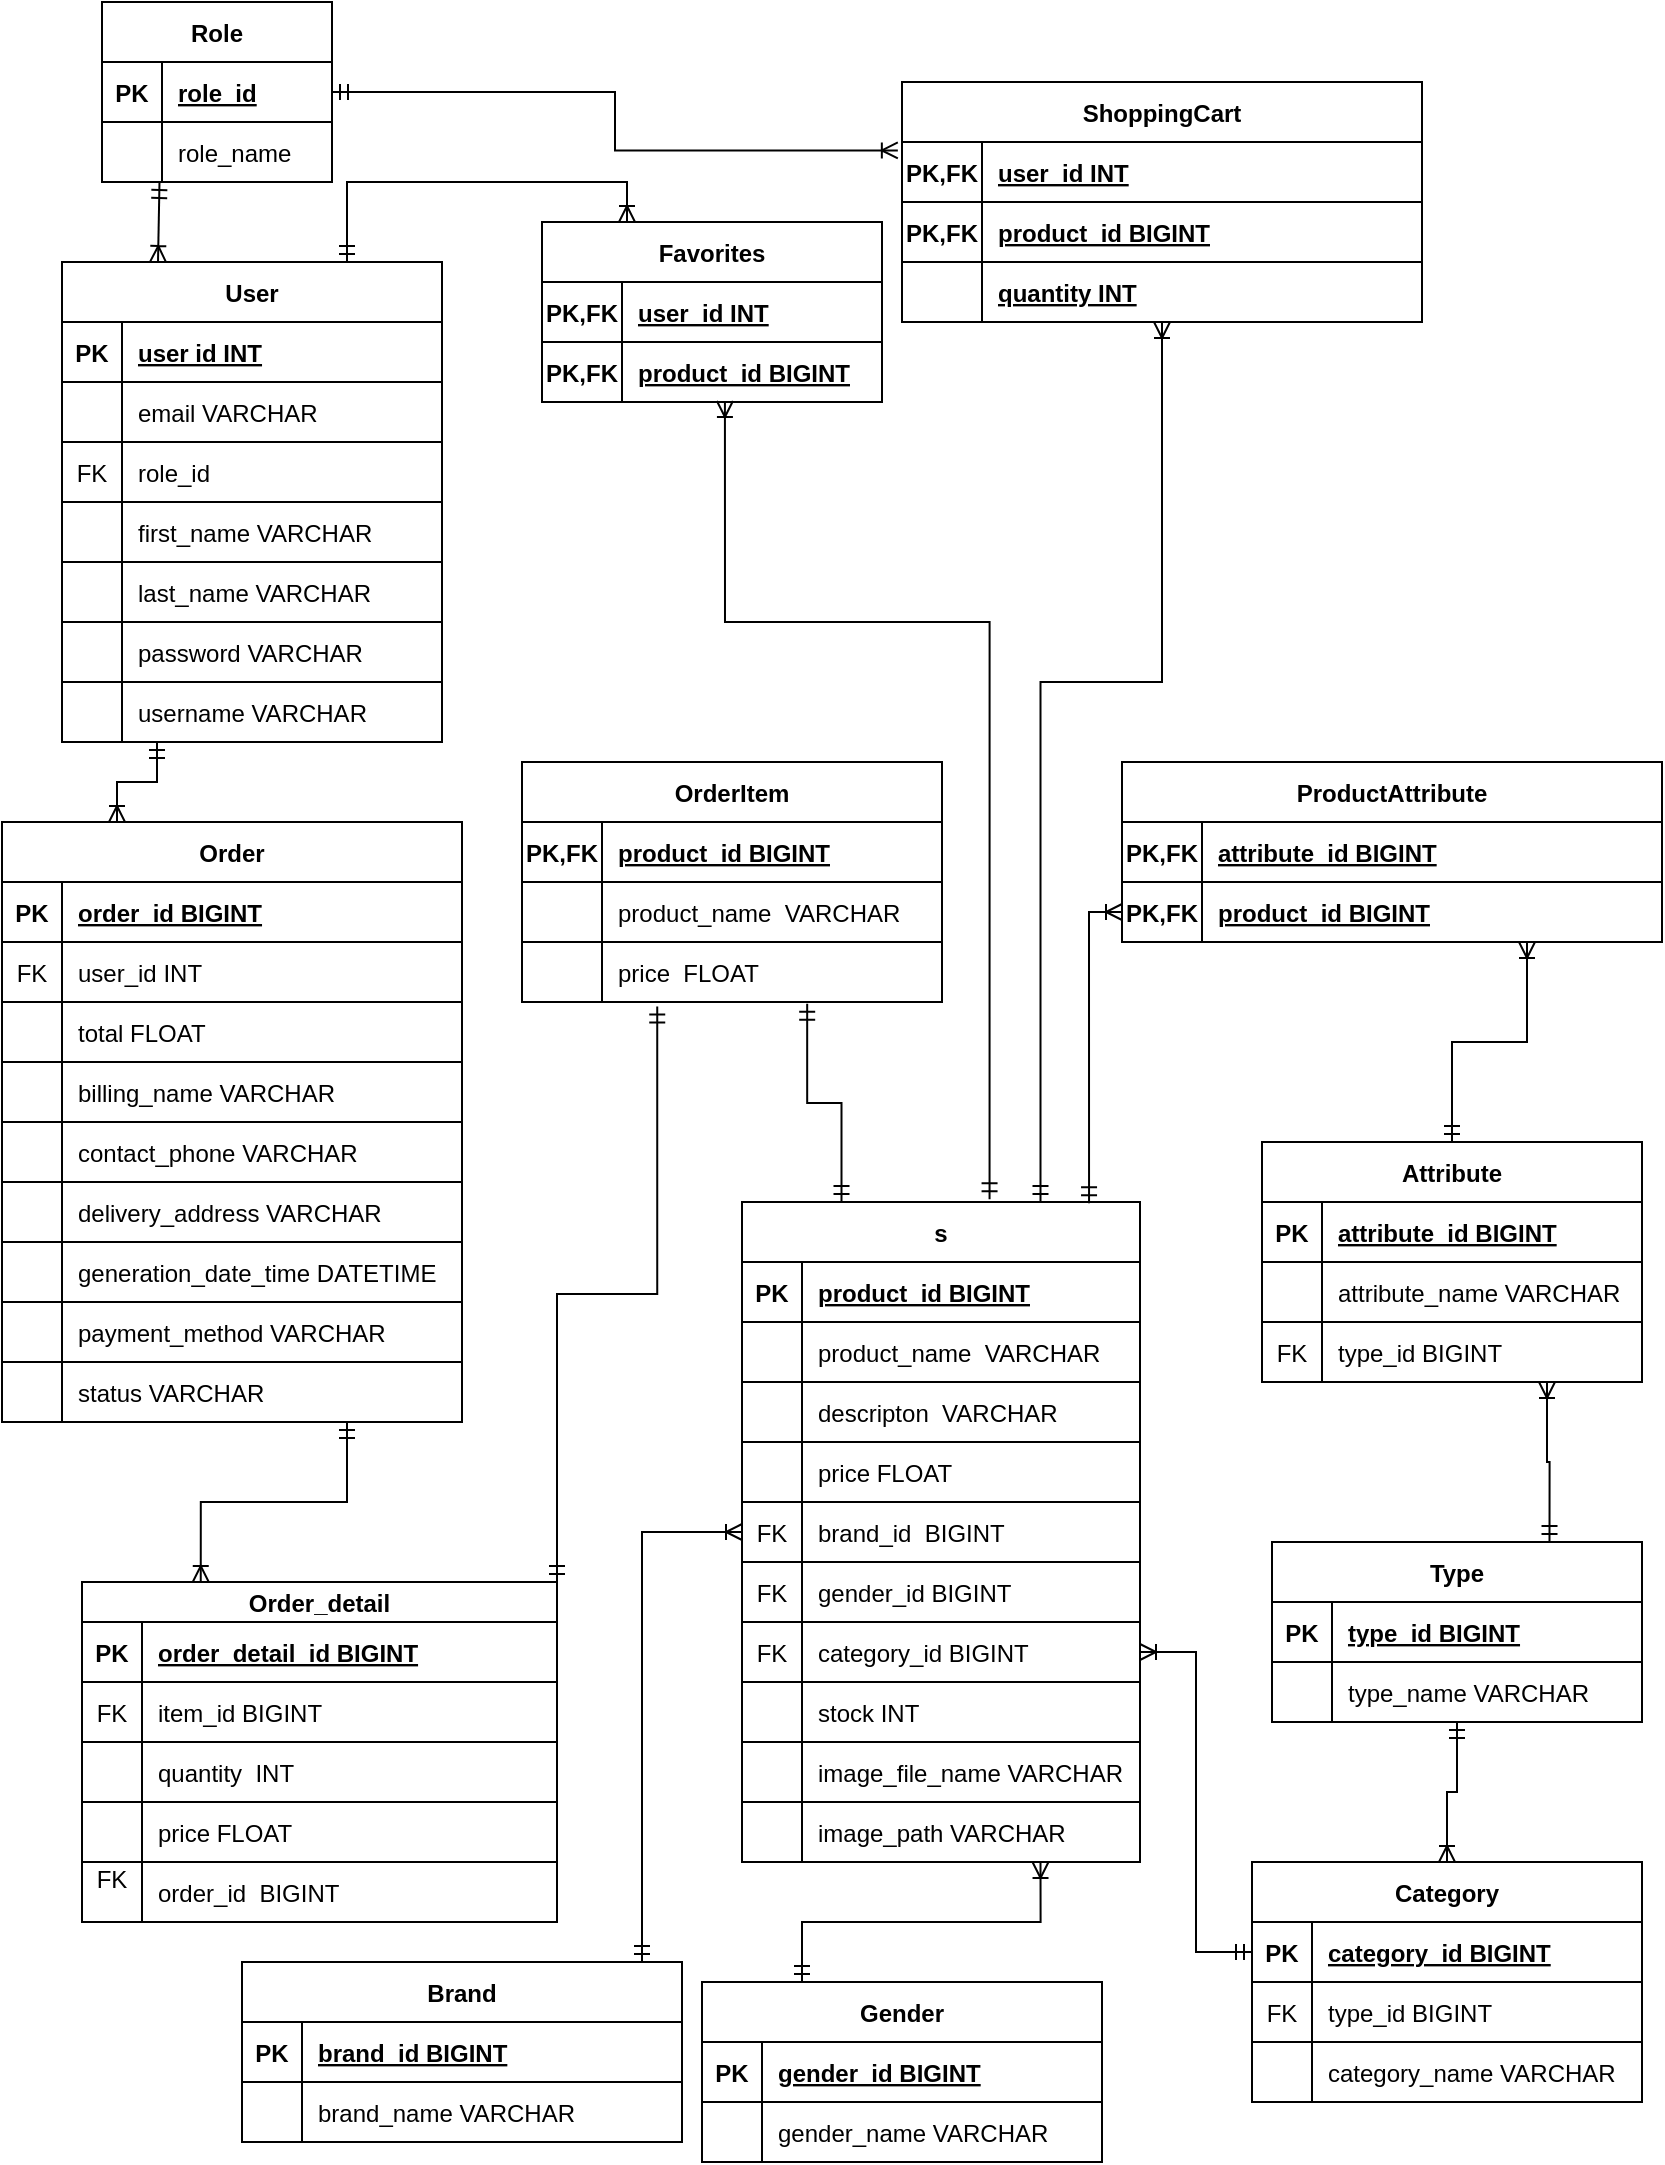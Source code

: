 <mxfile version="20.8.16" type="device"><diagram name="Page-1" id="n5lcv7kC8q3Q-KEOPqL1"><mxGraphModel dx="1276" dy="614" grid="1" gridSize="10" guides="1" tooltips="1" connect="1" arrows="1" fold="1" page="1" pageScale="1" pageWidth="850" pageHeight="1100" math="0" shadow="0"><root><mxCell id="0"/><mxCell id="1" parent="0"/><object label="s" product_id="" brand_id="" id="B1TRXqfxUQtIOFqRdc5R-1"><mxCell style="shape=table;startSize=30;container=1;collapsible=1;childLayout=tableLayout;fixedRows=1;rowLines=1;fontStyle=1;align=center;resizeLast=1;strokeColor=#000000;movable=1;resizable=1;rotatable=1;deletable=1;editable=1;locked=0;connectable=1;" parent="1" vertex="1"><mxGeometry x="380" y="600" width="199" height="330" as="geometry"><mxRectangle x="290" y="700" width="90" height="30" as="alternateBounds"/></mxGeometry></mxCell></object><mxCell id="B1TRXqfxUQtIOFqRdc5R-2" value="" style="shape=tableRow;horizontal=0;startSize=0;swimlaneHead=0;swimlaneBody=0;fillColor=none;collapsible=0;dropTarget=0;points=[[0,0.5],[1,0.5]];portConstraint=eastwest;top=0;left=0;right=0;bottom=1;" parent="B1TRXqfxUQtIOFqRdc5R-1" vertex="1"><mxGeometry y="30" width="199" height="30" as="geometry"/></mxCell><mxCell id="B1TRXqfxUQtIOFqRdc5R-3" value="PK" style="shape=partialRectangle;connectable=0;fillColor=none;top=0;left=0;bottom=0;right=0;fontStyle=1;overflow=hidden;" parent="B1TRXqfxUQtIOFqRdc5R-2" vertex="1"><mxGeometry width="30" height="30" as="geometry"><mxRectangle width="30" height="30" as="alternateBounds"/></mxGeometry></mxCell><mxCell id="B1TRXqfxUQtIOFqRdc5R-4" value="product_id BIGINT" style="shape=partialRectangle;connectable=0;fillColor=none;top=0;left=0;bottom=0;right=0;align=left;spacingLeft=6;fontStyle=5;overflow=hidden;" parent="B1TRXqfxUQtIOFqRdc5R-2" vertex="1"><mxGeometry x="30" width="169" height="30" as="geometry"><mxRectangle width="169" height="30" as="alternateBounds"/></mxGeometry></mxCell><mxCell id="B1TRXqfxUQtIOFqRdc5R-5" value="" style="shape=tableRow;horizontal=0;startSize=0;swimlaneHead=0;swimlaneBody=0;fillColor=none;collapsible=0;dropTarget=0;points=[[0,0.5],[1,0.5]];portConstraint=eastwest;top=0;left=0;right=0;bottom=0;" parent="B1TRXqfxUQtIOFqRdc5R-1" vertex="1"><mxGeometry y="60" width="199" height="30" as="geometry"/></mxCell><mxCell id="B1TRXqfxUQtIOFqRdc5R-6" value="" style="shape=partialRectangle;connectable=0;fillColor=none;top=0;left=0;bottom=0;right=0;editable=1;overflow=hidden;" parent="B1TRXqfxUQtIOFqRdc5R-5" vertex="1"><mxGeometry width="30" height="30" as="geometry"><mxRectangle width="30" height="30" as="alternateBounds"/></mxGeometry></mxCell><mxCell id="B1TRXqfxUQtIOFqRdc5R-7" value="product_name  VARCHAR" style="shape=partialRectangle;connectable=0;fillColor=none;top=0;left=0;bottom=0;right=0;align=left;spacingLeft=6;overflow=hidden;" parent="B1TRXqfxUQtIOFqRdc5R-5" vertex="1"><mxGeometry x="30" width="169" height="30" as="geometry"><mxRectangle width="169" height="30" as="alternateBounds"/></mxGeometry></mxCell><mxCell id="B1TRXqfxUQtIOFqRdc5R-8" value="" style="shape=tableRow;horizontal=0;startSize=0;swimlaneHead=0;swimlaneBody=0;fillColor=none;collapsible=0;dropTarget=0;points=[[0,0.5],[1,0.5]];portConstraint=eastwest;top=0;left=0;right=0;bottom=0;" parent="B1TRXqfxUQtIOFqRdc5R-1" vertex="1"><mxGeometry y="90" width="199" height="30" as="geometry"/></mxCell><mxCell id="B1TRXqfxUQtIOFqRdc5R-9" value="" style="shape=partialRectangle;connectable=0;fillColor=none;top=0;left=0;bottom=0;right=0;editable=1;overflow=hidden;" parent="B1TRXqfxUQtIOFqRdc5R-8" vertex="1"><mxGeometry width="30" height="30" as="geometry"><mxRectangle width="30" height="30" as="alternateBounds"/></mxGeometry></mxCell><mxCell id="B1TRXqfxUQtIOFqRdc5R-10" value="descripton  VARCHAR" style="shape=partialRectangle;connectable=0;fillColor=none;top=0;left=0;bottom=0;right=0;align=left;spacingLeft=6;overflow=hidden;" parent="B1TRXqfxUQtIOFqRdc5R-8" vertex="1"><mxGeometry x="30" width="169" height="30" as="geometry"><mxRectangle width="169" height="30" as="alternateBounds"/></mxGeometry></mxCell><mxCell id="B1TRXqfxUQtIOFqRdc5R-11" value="" style="shape=tableRow;horizontal=0;startSize=0;swimlaneHead=0;swimlaneBody=0;fillColor=none;collapsible=0;dropTarget=0;points=[[0,0.5],[1,0.5]];portConstraint=eastwest;top=0;left=0;right=0;bottom=0;" parent="B1TRXqfxUQtIOFqRdc5R-1" vertex="1"><mxGeometry y="120" width="199" height="30" as="geometry"/></mxCell><mxCell id="B1TRXqfxUQtIOFqRdc5R-12" value="" style="shape=partialRectangle;connectable=0;fillColor=none;top=0;left=0;bottom=0;right=0;editable=1;overflow=hidden;" parent="B1TRXqfxUQtIOFqRdc5R-11" vertex="1"><mxGeometry width="30" height="30" as="geometry"><mxRectangle width="30" height="30" as="alternateBounds"/></mxGeometry></mxCell><mxCell id="B1TRXqfxUQtIOFqRdc5R-13" value="price FLOAT          " style="shape=partialRectangle;connectable=0;fillColor=none;top=1;left=1;bottom=0;right=1;align=left;spacingLeft=6;overflow=hidden;" parent="B1TRXqfxUQtIOFqRdc5R-11" vertex="1"><mxGeometry x="30" width="169" height="30" as="geometry"><mxRectangle width="169" height="30" as="alternateBounds"/></mxGeometry></mxCell><mxCell id="HKGdhIVFqmsByUy59uas-1" style="shape=tableRow;horizontal=0;startSize=0;swimlaneHead=0;swimlaneBody=0;fillColor=none;collapsible=0;dropTarget=0;points=[[0,0.5],[1,0.5]];portConstraint=eastwest;top=0;left=0;right=0;bottom=0;" parent="B1TRXqfxUQtIOFqRdc5R-1" vertex="1"><mxGeometry y="150" width="199" height="30" as="geometry"/></mxCell><mxCell id="HKGdhIVFqmsByUy59uas-2" value="FK" style="shape=partialRectangle;connectable=0;fillColor=none;top=0;left=0;bottom=0;right=0;editable=1;overflow=hidden;" parent="HKGdhIVFqmsByUy59uas-1" vertex="1"><mxGeometry width="30" height="30" as="geometry"><mxRectangle width="30" height="30" as="alternateBounds"/></mxGeometry></mxCell><mxCell id="HKGdhIVFqmsByUy59uas-3" value="brand_id  BIGINT" style="shape=partialRectangle;connectable=0;fillColor=none;top=1;left=1;bottom=0;right=1;align=left;spacingLeft=6;overflow=hidden;" parent="HKGdhIVFqmsByUy59uas-1" vertex="1"><mxGeometry x="30" width="169" height="30" as="geometry"><mxRectangle width="169" height="30" as="alternateBounds"/></mxGeometry></mxCell><mxCell id="W3TyPDWN-DHqoCL0GQA3-50" style="shape=tableRow;horizontal=0;startSize=0;swimlaneHead=0;swimlaneBody=0;fillColor=none;collapsible=0;dropTarget=0;points=[[0,0.5],[1,0.5]];portConstraint=eastwest;top=0;left=0;right=0;bottom=0;" parent="B1TRXqfxUQtIOFqRdc5R-1" vertex="1"><mxGeometry y="180" width="199" height="30" as="geometry"/></mxCell><mxCell id="W3TyPDWN-DHqoCL0GQA3-51" value="FK" style="shape=partialRectangle;connectable=0;fillColor=none;top=0;left=0;bottom=0;right=0;editable=1;overflow=hidden;" parent="W3TyPDWN-DHqoCL0GQA3-50" vertex="1"><mxGeometry width="30" height="30" as="geometry"><mxRectangle width="30" height="30" as="alternateBounds"/></mxGeometry></mxCell><mxCell id="W3TyPDWN-DHqoCL0GQA3-52" value="gender_id BIGINT" style="shape=partialRectangle;connectable=0;fillColor=none;top=1;left=1;bottom=0;right=1;align=left;spacingLeft=6;overflow=hidden;" parent="W3TyPDWN-DHqoCL0GQA3-50" vertex="1"><mxGeometry x="30" width="169" height="30" as="geometry"><mxRectangle width="169" height="30" as="alternateBounds"/></mxGeometry></mxCell><mxCell id="Ao2LZ0HGABer1Ecpgtwa-131" style="shape=tableRow;horizontal=0;startSize=0;swimlaneHead=0;swimlaneBody=0;fillColor=none;collapsible=0;dropTarget=0;points=[[0,0.5],[1,0.5]];portConstraint=eastwest;top=0;left=0;right=0;bottom=0;" parent="B1TRXqfxUQtIOFqRdc5R-1" vertex="1"><mxGeometry y="210" width="199" height="30" as="geometry"/></mxCell><mxCell id="Ao2LZ0HGABer1Ecpgtwa-132" value="FK" style="shape=partialRectangle;connectable=0;fillColor=none;top=0;left=0;bottom=0;right=0;editable=1;overflow=hidden;" parent="Ao2LZ0HGABer1Ecpgtwa-131" vertex="1"><mxGeometry width="30" height="30" as="geometry"><mxRectangle width="30" height="30" as="alternateBounds"/></mxGeometry></mxCell><mxCell id="Ao2LZ0HGABer1Ecpgtwa-133" value="category_id BIGINT" style="shape=partialRectangle;connectable=0;fillColor=none;top=1;left=1;bottom=0;right=1;align=left;spacingLeft=6;overflow=hidden;" parent="Ao2LZ0HGABer1Ecpgtwa-131" vertex="1"><mxGeometry x="30" width="169" height="30" as="geometry"><mxRectangle width="169" height="30" as="alternateBounds"/></mxGeometry></mxCell><mxCell id="m56ZJu69dT451m-hv7dC-1" style="shape=tableRow;horizontal=0;startSize=0;swimlaneHead=0;swimlaneBody=0;fillColor=none;collapsible=0;dropTarget=0;points=[[0,0.5],[1,0.5]];portConstraint=eastwest;top=0;left=0;right=0;bottom=0;" parent="B1TRXqfxUQtIOFqRdc5R-1" vertex="1"><mxGeometry y="240" width="199" height="30" as="geometry"/></mxCell><mxCell id="m56ZJu69dT451m-hv7dC-2" style="shape=partialRectangle;connectable=0;fillColor=none;top=0;left=0;bottom=0;right=0;editable=1;overflow=hidden;" parent="m56ZJu69dT451m-hv7dC-1" vertex="1"><mxGeometry width="30" height="30" as="geometry"><mxRectangle width="30" height="30" as="alternateBounds"/></mxGeometry></mxCell><mxCell id="m56ZJu69dT451m-hv7dC-3" value="stock INT" style="shape=partialRectangle;connectable=0;fillColor=none;top=1;left=1;bottom=0;right=1;align=left;spacingLeft=6;overflow=hidden;" parent="m56ZJu69dT451m-hv7dC-1" vertex="1"><mxGeometry x="30" width="169" height="30" as="geometry"><mxRectangle width="169" height="30" as="alternateBounds"/></mxGeometry></mxCell><mxCell id="bKtlSeGzm7rY-40rl0Nl-1" style="shape=tableRow;horizontal=0;startSize=0;swimlaneHead=0;swimlaneBody=0;fillColor=none;collapsible=0;dropTarget=0;points=[[0,0.5],[1,0.5]];portConstraint=eastwest;top=0;left=0;right=0;bottom=0;" parent="B1TRXqfxUQtIOFqRdc5R-1" vertex="1"><mxGeometry y="270" width="199" height="30" as="geometry"/></mxCell><mxCell id="bKtlSeGzm7rY-40rl0Nl-2" style="shape=partialRectangle;connectable=0;fillColor=none;top=0;left=0;bottom=0;right=0;editable=1;overflow=hidden;" parent="bKtlSeGzm7rY-40rl0Nl-1" vertex="1"><mxGeometry width="30" height="30" as="geometry"><mxRectangle width="30" height="30" as="alternateBounds"/></mxGeometry></mxCell><mxCell id="bKtlSeGzm7rY-40rl0Nl-3" value="image_file_name VARCHAR" style="shape=partialRectangle;connectable=0;fillColor=none;top=1;left=1;bottom=0;right=1;align=left;spacingLeft=6;overflow=hidden;" parent="bKtlSeGzm7rY-40rl0Nl-1" vertex="1"><mxGeometry x="30" width="169" height="30" as="geometry"><mxRectangle width="169" height="30" as="alternateBounds"/></mxGeometry></mxCell><mxCell id="bKtlSeGzm7rY-40rl0Nl-4" style="shape=tableRow;horizontal=0;startSize=0;swimlaneHead=0;swimlaneBody=0;fillColor=none;collapsible=0;dropTarget=0;points=[[0,0.5],[1,0.5]];portConstraint=eastwest;top=0;left=0;right=0;bottom=0;" parent="B1TRXqfxUQtIOFqRdc5R-1" vertex="1"><mxGeometry y="300" width="199" height="30" as="geometry"/></mxCell><mxCell id="bKtlSeGzm7rY-40rl0Nl-5" style="shape=partialRectangle;connectable=0;fillColor=none;top=0;left=0;bottom=0;right=0;editable=1;overflow=hidden;" parent="bKtlSeGzm7rY-40rl0Nl-4" vertex="1"><mxGeometry width="30" height="30" as="geometry"><mxRectangle width="30" height="30" as="alternateBounds"/></mxGeometry></mxCell><mxCell id="bKtlSeGzm7rY-40rl0Nl-6" value="image_path VARCHAR" style="shape=partialRectangle;connectable=0;fillColor=none;top=1;left=1;bottom=0;right=1;align=left;spacingLeft=6;overflow=hidden;" parent="bKtlSeGzm7rY-40rl0Nl-4" vertex="1"><mxGeometry x="30" width="169" height="30" as="geometry"><mxRectangle width="169" height="30" as="alternateBounds"/></mxGeometry></mxCell><object label="User" product_id="" brand_id="" id="Ao2LZ0HGABer1Ecpgtwa-17"><mxCell style="shape=table;startSize=30;container=1;collapsible=1;childLayout=tableLayout;fixedRows=1;rowLines=1;fontStyle=1;align=center;resizeLast=1;strokeColor=#000000;movable=1;resizable=1;rotatable=1;deletable=1;editable=1;locked=0;connectable=1;" parent="1" vertex="1"><mxGeometry x="40" y="130" width="190" height="240" as="geometry"><mxRectangle x="20" y="220" width="70" height="30" as="alternateBounds"/></mxGeometry></mxCell></object><mxCell id="Ao2LZ0HGABer1Ecpgtwa-18" value="" style="shape=tableRow;horizontal=0;startSize=0;swimlaneHead=0;swimlaneBody=0;fillColor=none;collapsible=0;dropTarget=0;points=[[0,0.5],[1,0.5]];portConstraint=eastwest;top=0;left=0;right=0;bottom=1;" parent="Ao2LZ0HGABer1Ecpgtwa-17" vertex="1"><mxGeometry y="30" width="190" height="30" as="geometry"/></mxCell><mxCell id="Ao2LZ0HGABer1Ecpgtwa-19" value="PK" style="shape=partialRectangle;connectable=0;fillColor=none;top=0;left=0;bottom=0;right=0;fontStyle=1;overflow=hidden;" parent="Ao2LZ0HGABer1Ecpgtwa-18" vertex="1"><mxGeometry width="30" height="30" as="geometry"><mxRectangle width="30" height="30" as="alternateBounds"/></mxGeometry></mxCell><mxCell id="Ao2LZ0HGABer1Ecpgtwa-20" value="user id INT" style="shape=partialRectangle;connectable=0;fillColor=none;top=0;left=0;bottom=0;right=0;align=left;spacingLeft=6;fontStyle=5;overflow=hidden;" parent="Ao2LZ0HGABer1Ecpgtwa-18" vertex="1"><mxGeometry x="30" width="160" height="30" as="geometry"><mxRectangle width="160" height="30" as="alternateBounds"/></mxGeometry></mxCell><mxCell id="Ao2LZ0HGABer1Ecpgtwa-21" value="" style="shape=tableRow;horizontal=0;startSize=0;swimlaneHead=0;swimlaneBody=0;fillColor=none;collapsible=0;dropTarget=0;points=[[0,0.5],[1,0.5]];portConstraint=eastwest;top=0;left=0;right=0;bottom=0;" parent="Ao2LZ0HGABer1Ecpgtwa-17" vertex="1"><mxGeometry y="60" width="190" height="30" as="geometry"/></mxCell><mxCell id="Ao2LZ0HGABer1Ecpgtwa-22" value="" style="shape=partialRectangle;connectable=0;fillColor=none;top=0;left=0;bottom=0;right=0;editable=1;overflow=hidden;" parent="Ao2LZ0HGABer1Ecpgtwa-21" vertex="1"><mxGeometry width="30" height="30" as="geometry"><mxRectangle width="30" height="30" as="alternateBounds"/></mxGeometry></mxCell><mxCell id="Ao2LZ0HGABer1Ecpgtwa-23" value="email VARCHAR" style="shape=partialRectangle;connectable=0;fillColor=none;top=0;left=0;bottom=0;right=0;align=left;spacingLeft=6;overflow=hidden;" parent="Ao2LZ0HGABer1Ecpgtwa-21" vertex="1"><mxGeometry x="30" width="160" height="30" as="geometry"><mxRectangle width="160" height="30" as="alternateBounds"/></mxGeometry></mxCell><mxCell id="Ao2LZ0HGABer1Ecpgtwa-24" value="" style="shape=tableRow;horizontal=0;startSize=0;swimlaneHead=0;swimlaneBody=0;fillColor=none;collapsible=0;dropTarget=0;points=[[0,0.5],[1,0.5]];portConstraint=eastwest;top=0;left=0;right=0;bottom=0;" parent="Ao2LZ0HGABer1Ecpgtwa-17" vertex="1"><mxGeometry y="90" width="190" height="30" as="geometry"/></mxCell><mxCell id="Ao2LZ0HGABer1Ecpgtwa-25" value="FK" style="shape=partialRectangle;connectable=0;fillColor=none;top=0;left=0;bottom=0;right=0;editable=1;overflow=hidden;" parent="Ao2LZ0HGABer1Ecpgtwa-24" vertex="1"><mxGeometry width="30" height="30" as="geometry"><mxRectangle width="30" height="30" as="alternateBounds"/></mxGeometry></mxCell><mxCell id="Ao2LZ0HGABer1Ecpgtwa-26" value="role_id           " style="shape=partialRectangle;connectable=0;fillColor=none;top=0;left=0;bottom=0;right=0;align=left;spacingLeft=6;overflow=hidden;" parent="Ao2LZ0HGABer1Ecpgtwa-24" vertex="1"><mxGeometry x="30" width="160" height="30" as="geometry"><mxRectangle width="160" height="30" as="alternateBounds"/></mxGeometry></mxCell><mxCell id="bKtlSeGzm7rY-40rl0Nl-7" style="shape=tableRow;horizontal=0;startSize=0;swimlaneHead=0;swimlaneBody=0;fillColor=none;collapsible=0;dropTarget=0;points=[[0,0.5],[1,0.5]];portConstraint=eastwest;top=0;left=0;right=0;bottom=0;" parent="Ao2LZ0HGABer1Ecpgtwa-17" vertex="1"><mxGeometry y="120" width="190" height="30" as="geometry"/></mxCell><mxCell id="bKtlSeGzm7rY-40rl0Nl-8" style="shape=partialRectangle;connectable=0;fillColor=none;top=0;left=0;bottom=0;right=0;editable=1;overflow=hidden;" parent="bKtlSeGzm7rY-40rl0Nl-7" vertex="1"><mxGeometry width="30" height="30" as="geometry"><mxRectangle width="30" height="30" as="alternateBounds"/></mxGeometry></mxCell><mxCell id="bKtlSeGzm7rY-40rl0Nl-9" value="first_name VARCHAR" style="shape=partialRectangle;connectable=0;fillColor=none;top=0;left=0;bottom=0;right=0;align=left;spacingLeft=6;overflow=hidden;" parent="bKtlSeGzm7rY-40rl0Nl-7" vertex="1"><mxGeometry x="30" width="160" height="30" as="geometry"><mxRectangle width="160" height="30" as="alternateBounds"/></mxGeometry></mxCell><mxCell id="bKtlSeGzm7rY-40rl0Nl-10" style="shape=tableRow;horizontal=0;startSize=0;swimlaneHead=0;swimlaneBody=0;fillColor=none;collapsible=0;dropTarget=0;points=[[0,0.5],[1,0.5]];portConstraint=eastwest;top=0;left=0;right=0;bottom=0;" parent="Ao2LZ0HGABer1Ecpgtwa-17" vertex="1"><mxGeometry y="150" width="190" height="30" as="geometry"/></mxCell><mxCell id="bKtlSeGzm7rY-40rl0Nl-11" style="shape=partialRectangle;connectable=0;fillColor=none;top=0;left=0;bottom=0;right=0;editable=1;overflow=hidden;" parent="bKtlSeGzm7rY-40rl0Nl-10" vertex="1"><mxGeometry width="30" height="30" as="geometry"><mxRectangle width="30" height="30" as="alternateBounds"/></mxGeometry></mxCell><mxCell id="bKtlSeGzm7rY-40rl0Nl-12" value="last_name VARCHAR" style="shape=partialRectangle;connectable=0;fillColor=none;top=0;left=0;bottom=0;right=0;align=left;spacingLeft=6;overflow=hidden;" parent="bKtlSeGzm7rY-40rl0Nl-10" vertex="1"><mxGeometry x="30" width="160" height="30" as="geometry"><mxRectangle width="160" height="30" as="alternateBounds"/></mxGeometry></mxCell><mxCell id="bKtlSeGzm7rY-40rl0Nl-13" style="shape=tableRow;horizontal=0;startSize=0;swimlaneHead=0;swimlaneBody=0;fillColor=none;collapsible=0;dropTarget=0;points=[[0,0.5],[1,0.5]];portConstraint=eastwest;top=0;left=0;right=0;bottom=0;" parent="Ao2LZ0HGABer1Ecpgtwa-17" vertex="1"><mxGeometry y="180" width="190" height="30" as="geometry"/></mxCell><mxCell id="bKtlSeGzm7rY-40rl0Nl-14" style="shape=partialRectangle;connectable=0;fillColor=none;top=0;left=0;bottom=0;right=0;editable=1;overflow=hidden;" parent="bKtlSeGzm7rY-40rl0Nl-13" vertex="1"><mxGeometry width="30" height="30" as="geometry"><mxRectangle width="30" height="30" as="alternateBounds"/></mxGeometry></mxCell><mxCell id="bKtlSeGzm7rY-40rl0Nl-15" value="password VARCHAR" style="shape=partialRectangle;connectable=0;fillColor=none;top=0;left=0;bottom=0;right=0;align=left;spacingLeft=6;overflow=hidden;" parent="bKtlSeGzm7rY-40rl0Nl-13" vertex="1"><mxGeometry x="30" width="160" height="30" as="geometry"><mxRectangle width="160" height="30" as="alternateBounds"/></mxGeometry></mxCell><mxCell id="bKtlSeGzm7rY-40rl0Nl-16" style="shape=tableRow;horizontal=0;startSize=0;swimlaneHead=0;swimlaneBody=0;fillColor=none;collapsible=0;dropTarget=0;points=[[0,0.5],[1,0.5]];portConstraint=eastwest;top=0;left=0;right=0;bottom=0;" parent="Ao2LZ0HGABer1Ecpgtwa-17" vertex="1"><mxGeometry y="210" width="190" height="30" as="geometry"/></mxCell><mxCell id="bKtlSeGzm7rY-40rl0Nl-17" style="shape=partialRectangle;connectable=0;fillColor=none;top=0;left=0;bottom=0;right=0;editable=1;overflow=hidden;" parent="bKtlSeGzm7rY-40rl0Nl-16" vertex="1"><mxGeometry width="30" height="30" as="geometry"><mxRectangle width="30" height="30" as="alternateBounds"/></mxGeometry></mxCell><mxCell id="bKtlSeGzm7rY-40rl0Nl-18" value="username VARCHAR" style="shape=partialRectangle;connectable=0;fillColor=none;top=0;left=0;bottom=0;right=0;align=left;spacingLeft=6;overflow=hidden;" parent="bKtlSeGzm7rY-40rl0Nl-16" vertex="1"><mxGeometry x="30" width="160" height="30" as="geometry"><mxRectangle width="160" height="30" as="alternateBounds"/></mxGeometry></mxCell><mxCell id="Ao2LZ0HGABer1Ecpgtwa-44" value="" style="fontSize=12;html=1;endArrow=ERoneToMany;startArrow=ERmandOne;rounded=0;exitX=0.25;exitY=1;exitDx=0;exitDy=0;entryX=0.25;entryY=0;entryDx=0;entryDy=0;edgeStyle=elbowEdgeStyle;" parent="1" source="Yceh_M7HJaiFSIYpkr-9-1" target="Ao2LZ0HGABer1Ecpgtwa-17" edge="1"><mxGeometry width="100" height="100" relative="1" as="geometry"><mxPoint x="60" y="100" as="sourcePoint"/><mxPoint x="76" y="220" as="targetPoint"/></mxGeometry></mxCell><object label="Order_detail" product_id="" brand_id="" id="Ao2LZ0HGABer1Ecpgtwa-55"><mxCell style="shape=table;startSize=20;container=1;collapsible=1;childLayout=tableLayout;fixedRows=1;rowLines=1;fontStyle=1;align=center;resizeLast=1;strokeColor=#000000;movable=1;resizable=1;rotatable=1;deletable=1;editable=1;locked=0;connectable=1;" parent="1" vertex="1"><mxGeometry x="50" y="790" width="237.5" height="170" as="geometry"/></mxCell></object><mxCell id="Ao2LZ0HGABer1Ecpgtwa-56" value="" style="shape=tableRow;horizontal=0;startSize=0;swimlaneHead=0;swimlaneBody=0;fillColor=none;collapsible=0;dropTarget=0;points=[[0,0.5],[1,0.5]];portConstraint=eastwest;top=0;left=0;right=0;bottom=1;" parent="Ao2LZ0HGABer1Ecpgtwa-55" vertex="1"><mxGeometry y="20" width="237.5" height="30" as="geometry"/></mxCell><mxCell id="Ao2LZ0HGABer1Ecpgtwa-57" value="PK" style="shape=partialRectangle;connectable=0;fillColor=none;top=0;left=0;bottom=0;right=0;fontStyle=1;overflow=hidden;" parent="Ao2LZ0HGABer1Ecpgtwa-56" vertex="1"><mxGeometry width="30" height="30" as="geometry"><mxRectangle width="30" height="30" as="alternateBounds"/></mxGeometry></mxCell><mxCell id="Ao2LZ0HGABer1Ecpgtwa-58" value="order_detail_id BIGINT" style="shape=partialRectangle;connectable=0;fillColor=none;top=0;left=0;bottom=0;right=0;align=left;spacingLeft=6;fontStyle=5;overflow=hidden;" parent="Ao2LZ0HGABer1Ecpgtwa-56" vertex="1"><mxGeometry x="30" width="207.5" height="30" as="geometry"><mxRectangle width="207.5" height="30" as="alternateBounds"/></mxGeometry></mxCell><mxCell id="Ao2LZ0HGABer1Ecpgtwa-59" value="" style="shape=tableRow;horizontal=0;startSize=0;swimlaneHead=0;swimlaneBody=0;fillColor=none;collapsible=0;dropTarget=0;points=[[0,0.5],[1,0.5]];portConstraint=eastwest;top=0;left=0;right=0;bottom=0;" parent="Ao2LZ0HGABer1Ecpgtwa-55" vertex="1"><mxGeometry y="50" width="237.5" height="30" as="geometry"/></mxCell><mxCell id="Ao2LZ0HGABer1Ecpgtwa-60" value="FK" style="shape=partialRectangle;connectable=0;fillColor=none;top=0;left=0;bottom=0;right=0;editable=1;overflow=hidden;" parent="Ao2LZ0HGABer1Ecpgtwa-59" vertex="1"><mxGeometry width="30" height="30" as="geometry"><mxRectangle width="30" height="30" as="alternateBounds"/></mxGeometry></mxCell><mxCell id="Ao2LZ0HGABer1Ecpgtwa-61" value="item_id BIGINT" style="shape=partialRectangle;connectable=0;fillColor=none;top=0;left=0;bottom=0;right=0;align=left;spacingLeft=6;overflow=hidden;" parent="Ao2LZ0HGABer1Ecpgtwa-59" vertex="1"><mxGeometry x="30" width="207.5" height="30" as="geometry"><mxRectangle width="207.5" height="30" as="alternateBounds"/></mxGeometry></mxCell><mxCell id="Ao2LZ0HGABer1Ecpgtwa-62" value="" style="shape=tableRow;horizontal=0;startSize=0;swimlaneHead=0;swimlaneBody=0;fillColor=none;collapsible=0;dropTarget=0;points=[[0,0.5],[1,0.5]];portConstraint=eastwest;top=0;left=0;right=0;bottom=0;" parent="Ao2LZ0HGABer1Ecpgtwa-55" vertex="1"><mxGeometry y="80" width="237.5" height="30" as="geometry"/></mxCell><mxCell id="Ao2LZ0HGABer1Ecpgtwa-63" value="" style="shape=partialRectangle;connectable=0;fillColor=none;top=0;left=0;bottom=0;right=0;editable=1;overflow=hidden;" parent="Ao2LZ0HGABer1Ecpgtwa-62" vertex="1"><mxGeometry width="30" height="30" as="geometry"><mxRectangle width="30" height="30" as="alternateBounds"/></mxGeometry></mxCell><mxCell id="Ao2LZ0HGABer1Ecpgtwa-64" value="quantity  INT " style="shape=partialRectangle;connectable=0;fillColor=none;top=0;left=0;bottom=0;right=0;align=left;spacingLeft=6;overflow=hidden;" parent="Ao2LZ0HGABer1Ecpgtwa-62" vertex="1"><mxGeometry x="30" width="207.5" height="30" as="geometry"><mxRectangle width="207.5" height="30" as="alternateBounds"/></mxGeometry></mxCell><mxCell id="Ao2LZ0HGABer1Ecpgtwa-72" style="shape=tableRow;horizontal=0;startSize=0;swimlaneHead=0;swimlaneBody=0;fillColor=none;collapsible=0;dropTarget=0;points=[[0,0.5],[1,0.5]];portConstraint=eastwest;top=0;left=0;right=0;bottom=0;" parent="Ao2LZ0HGABer1Ecpgtwa-55" vertex="1"><mxGeometry y="110" width="237.5" height="30" as="geometry"/></mxCell><mxCell id="Ao2LZ0HGABer1Ecpgtwa-73" style="shape=partialRectangle;connectable=0;fillColor=none;top=0;left=0;bottom=0;right=0;editable=1;overflow=hidden;" parent="Ao2LZ0HGABer1Ecpgtwa-72" vertex="1"><mxGeometry width="30" height="30" as="geometry"><mxRectangle width="30" height="30" as="alternateBounds"/></mxGeometry></mxCell><mxCell id="Ao2LZ0HGABer1Ecpgtwa-74" value="price FLOAT" style="shape=partialRectangle;connectable=0;fillColor=none;top=0;left=0;bottom=0;right=0;align=left;spacingLeft=6;overflow=hidden;" parent="Ao2LZ0HGABer1Ecpgtwa-72" vertex="1"><mxGeometry x="30" width="207.5" height="30" as="geometry"><mxRectangle width="207.5" height="30" as="alternateBounds"/></mxGeometry></mxCell><mxCell id="Ao2LZ0HGABer1Ecpgtwa-76" style="shape=tableRow;horizontal=0;startSize=0;swimlaneHead=0;swimlaneBody=0;fillColor=none;collapsible=0;dropTarget=0;points=[[0,0.5],[1,0.5]];portConstraint=eastwest;top=0;left=0;right=0;bottom=0;" parent="Ao2LZ0HGABer1Ecpgtwa-55" vertex="1"><mxGeometry y="140" width="237.5" height="30" as="geometry"/></mxCell><mxCell id="Ao2LZ0HGABer1Ecpgtwa-77" value="FK&#10;" style="shape=partialRectangle;connectable=0;fillColor=none;top=0;left=0;bottom=0;right=0;editable=1;overflow=hidden;" parent="Ao2LZ0HGABer1Ecpgtwa-76" vertex="1"><mxGeometry width="30" height="30" as="geometry"><mxRectangle width="30" height="30" as="alternateBounds"/></mxGeometry></mxCell><mxCell id="Ao2LZ0HGABer1Ecpgtwa-78" value="order_id  BIGINT       " style="shape=partialRectangle;connectable=0;fillColor=none;top=0;left=0;bottom=0;right=0;align=left;spacingLeft=6;overflow=hidden;" parent="Ao2LZ0HGABer1Ecpgtwa-76" vertex="1"><mxGeometry x="30" width="207.5" height="30" as="geometry"><mxRectangle width="207.5" height="30" as="alternateBounds"/></mxGeometry></mxCell><object label="Favorites" product_id="" brand_id="" id="Ao2LZ0HGABer1Ecpgtwa-80"><mxCell style="shape=table;startSize=30;container=1;collapsible=1;childLayout=tableLayout;fixedRows=1;rowLines=1;fontStyle=1;align=center;resizeLast=1;strokeColor=#000000;movable=1;resizable=1;rotatable=1;deletable=1;editable=1;locked=0;connectable=1;" parent="1" vertex="1"><mxGeometry x="280" y="110" width="170" height="90" as="geometry"><mxRectangle x="270" y="400" width="90" height="30" as="alternateBounds"/></mxGeometry></mxCell></object><mxCell id="jBtaMrnynla9mpojI9cw-1" style="shape=tableRow;horizontal=0;startSize=0;swimlaneHead=0;swimlaneBody=0;fillColor=none;collapsible=0;dropTarget=0;points=[[0,0.5],[1,0.5]];portConstraint=eastwest;top=0;left=0;right=0;bottom=1;" parent="Ao2LZ0HGABer1Ecpgtwa-80" vertex="1"><mxGeometry y="30" width="170" height="30" as="geometry"/></mxCell><mxCell id="jBtaMrnynla9mpojI9cw-2" value="PK,FK" style="shape=partialRectangle;connectable=0;fillColor=none;top=0;left=0;bottom=0;right=0;fontStyle=1;overflow=hidden;" parent="jBtaMrnynla9mpojI9cw-1" vertex="1"><mxGeometry width="40" height="30" as="geometry"><mxRectangle width="40" height="30" as="alternateBounds"/></mxGeometry></mxCell><mxCell id="jBtaMrnynla9mpojI9cw-3" value="user_id INT" style="shape=partialRectangle;connectable=0;fillColor=none;top=0;left=0;bottom=0;right=0;align=left;spacingLeft=6;fontStyle=5;overflow=hidden;" parent="jBtaMrnynla9mpojI9cw-1" vertex="1"><mxGeometry x="40" width="130" height="30" as="geometry"><mxRectangle width="130" height="30" as="alternateBounds"/></mxGeometry></mxCell><mxCell id="Ao2LZ0HGABer1Ecpgtwa-81" value="" style="shape=tableRow;horizontal=0;startSize=0;swimlaneHead=0;swimlaneBody=0;fillColor=none;collapsible=0;dropTarget=0;points=[[0,0.5],[1,0.5]];portConstraint=eastwest;top=0;left=0;right=0;bottom=1;" parent="Ao2LZ0HGABer1Ecpgtwa-80" vertex="1"><mxGeometry y="60" width="170" height="30" as="geometry"/></mxCell><mxCell id="Ao2LZ0HGABer1Ecpgtwa-82" value="PK,FK" style="shape=partialRectangle;connectable=0;fillColor=none;top=0;left=0;bottom=0;right=0;fontStyle=1;overflow=hidden;" parent="Ao2LZ0HGABer1Ecpgtwa-81" vertex="1"><mxGeometry width="40" height="30" as="geometry"><mxRectangle width="40" height="30" as="alternateBounds"/></mxGeometry></mxCell><mxCell id="Ao2LZ0HGABer1Ecpgtwa-83" value="product_id BIGINT" style="shape=partialRectangle;connectable=0;fillColor=none;top=0;left=0;bottom=0;right=0;align=left;spacingLeft=6;fontStyle=5;overflow=hidden;" parent="Ao2LZ0HGABer1Ecpgtwa-81" vertex="1"><mxGeometry x="40" width="130" height="30" as="geometry"><mxRectangle width="130" height="30" as="alternateBounds"/></mxGeometry></mxCell><mxCell id="Ao2LZ0HGABer1Ecpgtwa-90" value="" style="edgeStyle=elbowEdgeStyle;fontSize=12;html=1;endArrow=ERoneToMany;startArrow=ERmandOne;rounded=0;entryX=0.25;entryY=0;entryDx=0;entryDy=0;exitX=0.75;exitY=0;exitDx=0;exitDy=0;elbow=vertical;" parent="1" source="Ao2LZ0HGABer1Ecpgtwa-17" target="Ao2LZ0HGABer1Ecpgtwa-80" edge="1"><mxGeometry width="100" height="100" relative="1" as="geometry"><mxPoint x="140" y="170" as="sourcePoint"/><mxPoint x="470" y="210" as="targetPoint"/><Array as="points"><mxPoint x="250" y="90"/></Array></mxGeometry></mxCell><mxCell id="Ao2LZ0HGABer1Ecpgtwa-92" value="" style="fontSize=12;html=1;endArrow=ERoneToMany;startArrow=ERmandOne;rounded=0;exitX=0.622;exitY=-0.004;exitDx=0;exitDy=0;edgeStyle=orthogonalEdgeStyle;entryX=0.538;entryY=0.984;entryDx=0;entryDy=0;entryPerimeter=0;exitPerimeter=0;" parent="1" source="B1TRXqfxUQtIOFqRdc5R-1" target="Ao2LZ0HGABer1Ecpgtwa-81" edge="1"><mxGeometry width="100" height="100" relative="1" as="geometry"><mxPoint x="340" y="620" as="sourcePoint"/><mxPoint x="390" y="520" as="targetPoint"/><Array as="points"><mxPoint x="463" y="310"/><mxPoint x="383" y="310"/></Array></mxGeometry></mxCell><object label="ShoppingCart" product_id="" brand_id="" id="Ao2LZ0HGABer1Ecpgtwa-93"><mxCell style="shape=table;startSize=30;container=1;collapsible=1;childLayout=tableLayout;fixedRows=1;rowLines=1;fontStyle=1;align=center;resizeLast=1;strokeColor=#000000;movable=1;resizable=1;rotatable=1;deletable=1;editable=1;locked=0;connectable=1;" parent="1" vertex="1"><mxGeometry x="460" y="40" width="260" height="120" as="geometry"><mxRectangle x="390" y="80" width="120" height="30" as="alternateBounds"/></mxGeometry></mxCell></object><mxCell id="Ao2LZ0HGABer1Ecpgtwa-94" value="" style="shape=tableRow;horizontal=0;startSize=0;swimlaneHead=0;swimlaneBody=0;fillColor=none;collapsible=0;dropTarget=0;points=[[0,0.5],[1,0.5]];portConstraint=eastwest;top=0;left=0;right=0;bottom=1;" parent="Ao2LZ0HGABer1Ecpgtwa-93" vertex="1"><mxGeometry y="30" width="260" height="30" as="geometry"/></mxCell><mxCell id="Ao2LZ0HGABer1Ecpgtwa-95" value="PK,FK" style="shape=partialRectangle;connectable=0;fillColor=none;top=0;left=0;bottom=0;right=0;fontStyle=1;overflow=hidden;" parent="Ao2LZ0HGABer1Ecpgtwa-94" vertex="1"><mxGeometry width="40" height="30" as="geometry"><mxRectangle width="40" height="30" as="alternateBounds"/></mxGeometry></mxCell><mxCell id="Ao2LZ0HGABer1Ecpgtwa-96" value="user_id INT" style="shape=partialRectangle;connectable=0;fillColor=none;top=0;left=0;bottom=0;right=0;align=left;spacingLeft=6;fontStyle=5;overflow=hidden;" parent="Ao2LZ0HGABer1Ecpgtwa-94" vertex="1"><mxGeometry x="40" width="220" height="30" as="geometry"><mxRectangle width="220" height="30" as="alternateBounds"/></mxGeometry></mxCell><mxCell id="9ZwhDta08EHMfMjfHfFH-7" value="" style="shape=tableRow;horizontal=0;startSize=0;swimlaneHead=0;swimlaneBody=0;fillColor=none;collapsible=0;dropTarget=0;points=[[0,0.5],[1,0.5]];portConstraint=eastwest;top=0;left=0;right=0;bottom=1;" parent="Ao2LZ0HGABer1Ecpgtwa-93" vertex="1"><mxGeometry y="60" width="260" height="30" as="geometry"/></mxCell><mxCell id="9ZwhDta08EHMfMjfHfFH-8" value="PK,FK" style="shape=partialRectangle;connectable=0;fillColor=none;top=0;left=0;bottom=0;right=0;fontStyle=1;overflow=hidden;" parent="9ZwhDta08EHMfMjfHfFH-7" vertex="1"><mxGeometry width="40" height="30" as="geometry"><mxRectangle width="40" height="30" as="alternateBounds"/></mxGeometry></mxCell><mxCell id="9ZwhDta08EHMfMjfHfFH-9" value="product_id BIGINT" style="shape=partialRectangle;connectable=0;fillColor=none;top=0;left=0;bottom=0;right=0;align=left;spacingLeft=6;fontStyle=5;overflow=hidden;" parent="9ZwhDta08EHMfMjfHfFH-7" vertex="1"><mxGeometry x="40" width="220" height="30" as="geometry"><mxRectangle width="220" height="30" as="alternateBounds"/></mxGeometry></mxCell><mxCell id="9ZwhDta08EHMfMjfHfFH-11" style="shape=tableRow;horizontal=0;startSize=0;swimlaneHead=0;swimlaneBody=0;fillColor=none;collapsible=0;dropTarget=0;portConstraint=eastwest;top=0;left=0;right=0;bottom=1;" parent="Ao2LZ0HGABer1Ecpgtwa-93" vertex="1"><mxGeometry y="90" width="260" height="30" as="geometry"/></mxCell><mxCell id="9ZwhDta08EHMfMjfHfFH-12" style="shape=partialRectangle;connectable=0;fillColor=none;top=0;left=0;bottom=0;right=0;fontStyle=1;overflow=hidden;" parent="9ZwhDta08EHMfMjfHfFH-11" vertex="1"><mxGeometry width="40" height="30" as="geometry"><mxRectangle width="40" height="30" as="alternateBounds"/></mxGeometry></mxCell><mxCell id="9ZwhDta08EHMfMjfHfFH-13" value="quantity INT" style="shape=partialRectangle;connectable=0;fillColor=none;top=0;left=0;bottom=0;right=0;align=left;spacingLeft=6;fontStyle=5;overflow=hidden;shadow=1;" parent="9ZwhDta08EHMfMjfHfFH-11" vertex="1"><mxGeometry x="40" width="220" height="30" as="geometry"><mxRectangle width="220" height="30" as="alternateBounds"/></mxGeometry></mxCell><mxCell id="Ao2LZ0HGABer1Ecpgtwa-107" value="" style="fontSize=12;html=1;endArrow=ERoneToMany;startArrow=ERmandOne;rounded=0;entryX=0.5;entryY=1;entryDx=0;entryDy=0;exitX=0.75;exitY=0;exitDx=0;exitDy=0;edgeStyle=elbowEdgeStyle;elbow=vertical;" parent="1" source="B1TRXqfxUQtIOFqRdc5R-1" target="Ao2LZ0HGABer1Ecpgtwa-93" edge="1"><mxGeometry width="100" height="100" relative="1" as="geometry"><mxPoint x="500" y="320" as="sourcePoint"/><mxPoint x="600" y="230" as="targetPoint"/><Array as="points"><mxPoint x="560" y="340"/></Array></mxGeometry></mxCell><object label="Category" product_id="" brand_id="" id="Ao2LZ0HGABer1Ecpgtwa-110"><mxCell style="shape=table;startSize=30;container=1;collapsible=1;childLayout=tableLayout;fixedRows=1;rowLines=1;fontStyle=1;align=center;resizeLast=1;strokeColor=#000000;movable=1;resizable=1;rotatable=1;deletable=1;editable=1;locked=0;connectable=1;" parent="1" vertex="1"><mxGeometry x="635" y="930" width="195" height="120" as="geometry"><mxRectangle x="960" y="310" width="90" height="30" as="alternateBounds"/></mxGeometry></mxCell></object><mxCell id="Ao2LZ0HGABer1Ecpgtwa-111" value="" style="shape=tableRow;horizontal=0;startSize=0;swimlaneHead=0;swimlaneBody=0;fillColor=none;collapsible=0;dropTarget=0;points=[[0,0.5],[1,0.5]];portConstraint=eastwest;top=0;left=0;right=0;bottom=1;" parent="Ao2LZ0HGABer1Ecpgtwa-110" vertex="1"><mxGeometry y="30" width="195" height="30" as="geometry"/></mxCell><mxCell id="Ao2LZ0HGABer1Ecpgtwa-112" value="PK" style="shape=partialRectangle;connectable=0;fillColor=none;top=0;left=0;bottom=0;right=0;fontStyle=1;overflow=hidden;" parent="Ao2LZ0HGABer1Ecpgtwa-111" vertex="1"><mxGeometry width="30" height="30" as="geometry"><mxRectangle width="30" height="30" as="alternateBounds"/></mxGeometry></mxCell><mxCell id="Ao2LZ0HGABer1Ecpgtwa-113" value="category_id BIGINT" style="shape=partialRectangle;connectable=0;fillColor=none;top=0;left=0;bottom=0;right=0;align=left;spacingLeft=6;fontStyle=5;overflow=hidden;" parent="Ao2LZ0HGABer1Ecpgtwa-111" vertex="1"><mxGeometry x="30" width="165" height="30" as="geometry"><mxRectangle width="165" height="30" as="alternateBounds"/></mxGeometry></mxCell><mxCell id="Ao2LZ0HGABer1Ecpgtwa-114" value="" style="shape=tableRow;horizontal=0;startSize=0;swimlaneHead=0;swimlaneBody=0;fillColor=none;collapsible=0;dropTarget=0;points=[[0,0.5],[1,0.5]];portConstraint=eastwest;top=0;left=0;right=0;bottom=0;" parent="Ao2LZ0HGABer1Ecpgtwa-110" vertex="1"><mxGeometry y="60" width="195" height="30" as="geometry"/></mxCell><mxCell id="Ao2LZ0HGABer1Ecpgtwa-115" value="FK" style="shape=partialRectangle;connectable=0;fillColor=none;top=0;left=0;bottom=0;right=0;editable=1;overflow=hidden;" parent="Ao2LZ0HGABer1Ecpgtwa-114" vertex="1"><mxGeometry width="30" height="30" as="geometry"><mxRectangle width="30" height="30" as="alternateBounds"/></mxGeometry></mxCell><mxCell id="Ao2LZ0HGABer1Ecpgtwa-116" value="type_id BIGINT" style="shape=partialRectangle;connectable=0;fillColor=none;top=0;left=0;bottom=0;right=0;align=left;spacingLeft=6;overflow=hidden;" parent="Ao2LZ0HGABer1Ecpgtwa-114" vertex="1"><mxGeometry x="30" width="165" height="30" as="geometry"><mxRectangle width="165" height="30" as="alternateBounds"/></mxGeometry></mxCell><mxCell id="Ao2LZ0HGABer1Ecpgtwa-117" value="" style="shape=tableRow;horizontal=0;startSize=0;swimlaneHead=0;swimlaneBody=0;fillColor=none;collapsible=0;dropTarget=0;points=[[0,0.5],[1,0.5]];portConstraint=eastwest;top=0;left=0;right=0;bottom=0;" parent="Ao2LZ0HGABer1Ecpgtwa-110" vertex="1"><mxGeometry y="90" width="195" height="30" as="geometry"/></mxCell><mxCell id="Ao2LZ0HGABer1Ecpgtwa-118" value="" style="shape=partialRectangle;connectable=0;fillColor=none;top=0;left=0;bottom=0;right=0;editable=1;overflow=hidden;" parent="Ao2LZ0HGABer1Ecpgtwa-117" vertex="1"><mxGeometry width="30" height="30" as="geometry"><mxRectangle width="30" height="30" as="alternateBounds"/></mxGeometry></mxCell><mxCell id="Ao2LZ0HGABer1Ecpgtwa-119" value="category_name VARCHAR" style="shape=partialRectangle;connectable=0;fillColor=none;top=0;left=0;bottom=0;right=0;align=left;spacingLeft=6;overflow=hidden;" parent="Ao2LZ0HGABer1Ecpgtwa-117" vertex="1"><mxGeometry x="30" width="165" height="30" as="geometry"><mxRectangle width="165" height="30" as="alternateBounds"/></mxGeometry></mxCell><mxCell id="Ao2LZ0HGABer1Ecpgtwa-134" value="" style="edgeStyle=orthogonalEdgeStyle;fontSize=12;html=1;endArrow=ERoneToMany;startArrow=ERmandOne;rounded=0;entryX=1;entryY=0.5;entryDx=0;entryDy=0;exitX=0;exitY=0.5;exitDx=0;exitDy=0;" parent="1" source="Ao2LZ0HGABer1Ecpgtwa-111" target="Ao2LZ0HGABer1Ecpgtwa-131" edge="1"><mxGeometry width="100" height="100" relative="1" as="geometry"><mxPoint x="830" y="645" as="sourcePoint"/><mxPoint x="930" y="545" as="targetPoint"/></mxGeometry></mxCell><object label="Type" product_id="" brand_id="" id="Ao2LZ0HGABer1Ecpgtwa-135"><mxCell style="shape=table;startSize=30;container=1;collapsible=1;childLayout=tableLayout;fixedRows=1;rowLines=1;fontStyle=1;align=center;resizeLast=1;strokeColor=#000000;movable=1;resizable=1;rotatable=1;deletable=1;editable=1;locked=0;connectable=1;" parent="1" vertex="1"><mxGeometry x="645" y="770" width="185" height="90" as="geometry"><mxRectangle x="570" y="770" width="90" height="30" as="alternateBounds"/></mxGeometry></mxCell></object><mxCell id="Ao2LZ0HGABer1Ecpgtwa-136" value="" style="shape=tableRow;horizontal=0;startSize=0;swimlaneHead=0;swimlaneBody=0;fillColor=none;collapsible=0;dropTarget=0;points=[[0,0.5],[1,0.5]];portConstraint=eastwest;top=0;left=0;right=0;bottom=1;" parent="Ao2LZ0HGABer1Ecpgtwa-135" vertex="1"><mxGeometry y="30" width="185" height="30" as="geometry"/></mxCell><mxCell id="Ao2LZ0HGABer1Ecpgtwa-137" value="PK" style="shape=partialRectangle;connectable=0;fillColor=none;top=0;left=0;bottom=0;right=0;fontStyle=1;overflow=hidden;" parent="Ao2LZ0HGABer1Ecpgtwa-136" vertex="1"><mxGeometry width="30" height="30" as="geometry"><mxRectangle width="30" height="30" as="alternateBounds"/></mxGeometry></mxCell><mxCell id="Ao2LZ0HGABer1Ecpgtwa-138" value="type_id BIGINT" style="shape=partialRectangle;connectable=0;fillColor=none;top=0;left=0;bottom=0;right=0;align=left;spacingLeft=6;fontStyle=5;overflow=hidden;" parent="Ao2LZ0HGABer1Ecpgtwa-136" vertex="1"><mxGeometry x="30" width="155" height="30" as="geometry"><mxRectangle width="155" height="30" as="alternateBounds"/></mxGeometry></mxCell><mxCell id="Ao2LZ0HGABer1Ecpgtwa-139" value="" style="shape=tableRow;horizontal=0;startSize=0;swimlaneHead=0;swimlaneBody=0;fillColor=none;collapsible=0;dropTarget=0;points=[[0,0.5],[1,0.5]];portConstraint=eastwest;top=0;left=0;right=0;bottom=0;" parent="Ao2LZ0HGABer1Ecpgtwa-135" vertex="1"><mxGeometry y="60" width="185" height="30" as="geometry"/></mxCell><mxCell id="Ao2LZ0HGABer1Ecpgtwa-140" value="" style="shape=partialRectangle;connectable=0;fillColor=none;top=0;left=0;bottom=0;right=0;editable=1;overflow=hidden;" parent="Ao2LZ0HGABer1Ecpgtwa-139" vertex="1"><mxGeometry width="30" height="30" as="geometry"><mxRectangle width="30" height="30" as="alternateBounds"/></mxGeometry></mxCell><mxCell id="Ao2LZ0HGABer1Ecpgtwa-141" value="type_name VARCHAR" style="shape=partialRectangle;connectable=0;fillColor=none;top=0;left=0;bottom=0;right=0;align=left;spacingLeft=6;overflow=hidden;" parent="Ao2LZ0HGABer1Ecpgtwa-139" vertex="1"><mxGeometry x="30" width="155" height="30" as="geometry"><mxRectangle width="155" height="30" as="alternateBounds"/></mxGeometry></mxCell><mxCell id="Ao2LZ0HGABer1Ecpgtwa-145" value="" style="edgeStyle=orthogonalEdgeStyle;fontSize=12;html=1;endArrow=ERoneToMany;startArrow=ERmandOne;rounded=0;entryX=0.5;entryY=0;entryDx=0;entryDy=0;exitX=0.5;exitY=1;exitDx=0;exitDy=0;" parent="1" source="Ao2LZ0HGABer1Ecpgtwa-135" target="Ao2LZ0HGABer1Ecpgtwa-110" edge="1"><mxGeometry width="100" height="100" relative="1" as="geometry"><mxPoint x="1100" y="350" as="sourcePoint"/><mxPoint x="1200" y="250" as="targetPoint"/></mxGeometry></mxCell><object label="Attribute" product_id="" brand_id="" id="Ao2LZ0HGABer1Ecpgtwa-146"><mxCell style="shape=table;startSize=30;container=1;collapsible=1;childLayout=tableLayout;fixedRows=1;rowLines=1;fontStyle=1;align=center;resizeLast=1;strokeColor=#000000;movable=1;resizable=1;rotatable=1;deletable=1;editable=1;locked=0;connectable=1;" parent="1" vertex="1"><mxGeometry x="640" y="570" width="190" height="120" as="geometry"><mxRectangle x="1260" y="170" width="90" height="30" as="alternateBounds"/></mxGeometry></mxCell></object><mxCell id="Ao2LZ0HGABer1Ecpgtwa-147" value="" style="shape=tableRow;horizontal=0;startSize=0;swimlaneHead=0;swimlaneBody=0;fillColor=none;collapsible=0;dropTarget=0;points=[[0,0.5],[1,0.5]];portConstraint=eastwest;top=0;left=0;right=0;bottom=1;" parent="Ao2LZ0HGABer1Ecpgtwa-146" vertex="1"><mxGeometry y="30" width="190" height="30" as="geometry"/></mxCell><mxCell id="Ao2LZ0HGABer1Ecpgtwa-148" value="PK" style="shape=partialRectangle;connectable=0;fillColor=none;top=0;left=0;bottom=0;right=0;fontStyle=1;overflow=hidden;" parent="Ao2LZ0HGABer1Ecpgtwa-147" vertex="1"><mxGeometry width="30" height="30" as="geometry"><mxRectangle width="30" height="30" as="alternateBounds"/></mxGeometry></mxCell><mxCell id="Ao2LZ0HGABer1Ecpgtwa-149" value="attribute_id BIGINT" style="shape=partialRectangle;connectable=0;fillColor=none;top=0;left=0;bottom=0;right=0;align=left;spacingLeft=6;fontStyle=5;overflow=hidden;" parent="Ao2LZ0HGABer1Ecpgtwa-147" vertex="1"><mxGeometry x="30" width="160" height="30" as="geometry"><mxRectangle width="160" height="30" as="alternateBounds"/></mxGeometry></mxCell><mxCell id="Ao2LZ0HGABer1Ecpgtwa-150" value="" style="shape=tableRow;horizontal=0;startSize=0;swimlaneHead=0;swimlaneBody=0;fillColor=none;collapsible=0;dropTarget=0;points=[[0,0.5],[1,0.5]];portConstraint=eastwest;top=0;left=0;right=0;bottom=0;" parent="Ao2LZ0HGABer1Ecpgtwa-146" vertex="1"><mxGeometry y="60" width="190" height="30" as="geometry"/></mxCell><mxCell id="Ao2LZ0HGABer1Ecpgtwa-151" value="" style="shape=partialRectangle;connectable=0;fillColor=none;top=0;left=0;bottom=0;right=0;editable=1;overflow=hidden;" parent="Ao2LZ0HGABer1Ecpgtwa-150" vertex="1"><mxGeometry width="30" height="30" as="geometry"><mxRectangle width="30" height="30" as="alternateBounds"/></mxGeometry></mxCell><mxCell id="Ao2LZ0HGABer1Ecpgtwa-152" value="attribute_name VARCHAR" style="shape=partialRectangle;connectable=0;fillColor=none;top=0;left=0;bottom=0;right=0;align=left;spacingLeft=6;overflow=hidden;" parent="Ao2LZ0HGABer1Ecpgtwa-150" vertex="1"><mxGeometry x="30" width="160" height="30" as="geometry"><mxRectangle width="160" height="30" as="alternateBounds"/></mxGeometry></mxCell><mxCell id="Ao2LZ0HGABer1Ecpgtwa-154" style="shape=tableRow;horizontal=0;startSize=0;swimlaneHead=0;swimlaneBody=0;fillColor=none;collapsible=0;dropTarget=0;points=[[0,0.5],[1,0.5]];portConstraint=eastwest;top=0;left=0;right=0;bottom=0;" parent="Ao2LZ0HGABer1Ecpgtwa-146" vertex="1"><mxGeometry y="90" width="190" height="30" as="geometry"/></mxCell><mxCell id="Ao2LZ0HGABer1Ecpgtwa-155" value="FK" style="shape=partialRectangle;connectable=0;fillColor=none;top=0;left=0;bottom=0;right=0;editable=1;overflow=hidden;" parent="Ao2LZ0HGABer1Ecpgtwa-154" vertex="1"><mxGeometry width="30" height="30" as="geometry"><mxRectangle width="30" height="30" as="alternateBounds"/></mxGeometry></mxCell><mxCell id="Ao2LZ0HGABer1Ecpgtwa-156" value="type_id BIGINT" style="shape=partialRectangle;connectable=0;fillColor=none;top=0;left=0;bottom=0;right=0;align=left;spacingLeft=6;overflow=hidden;" parent="Ao2LZ0HGABer1Ecpgtwa-154" vertex="1"><mxGeometry x="30" width="160" height="30" as="geometry"><mxRectangle width="160" height="30" as="alternateBounds"/></mxGeometry></mxCell><mxCell id="Ao2LZ0HGABer1Ecpgtwa-153" value="" style="fontSize=12;html=1;endArrow=ERoneToMany;startArrow=ERmandOne;rounded=0;exitX=0.75;exitY=0;exitDx=0;exitDy=0;entryX=0.75;entryY=1;entryDx=0;entryDy=0;edgeStyle=orthogonalEdgeStyle;" parent="1" source="Ao2LZ0HGABer1Ecpgtwa-135" target="Ao2LZ0HGABer1Ecpgtwa-146" edge="1"><mxGeometry width="100" height="100" relative="1" as="geometry"><mxPoint x="990" y="330" as="sourcePoint"/><mxPoint x="1090" y="230" as="targetPoint"/></mxGeometry></mxCell><object label="ProductAttribute" product_id="" brand_id="" id="Ao2LZ0HGABer1Ecpgtwa-157"><mxCell style="shape=table;startSize=30;container=1;collapsible=1;childLayout=tableLayout;fixedRows=1;rowLines=1;fontStyle=1;align=center;resizeLast=1;strokeColor=#000000;movable=1;resizable=1;rotatable=1;deletable=1;editable=1;locked=0;connectable=1;" parent="1" vertex="1"><mxGeometry x="570" y="380" width="270" height="90" as="geometry"><mxRectangle x="570" y="320" width="90" height="30" as="alternateBounds"/></mxGeometry></mxCell></object><mxCell id="Ao2LZ0HGABer1Ecpgtwa-158" value="" style="shape=tableRow;horizontal=0;startSize=0;swimlaneHead=0;swimlaneBody=0;fillColor=none;collapsible=0;dropTarget=0;points=[[0,0.5],[1,0.5]];portConstraint=eastwest;top=0;left=0;right=0;bottom=1;" parent="Ao2LZ0HGABer1Ecpgtwa-157" vertex="1"><mxGeometry y="30" width="270" height="30" as="geometry"/></mxCell><mxCell id="Ao2LZ0HGABer1Ecpgtwa-159" value="PK,FK" style="shape=partialRectangle;connectable=0;fillColor=none;top=0;left=0;bottom=0;right=0;fontStyle=1;overflow=hidden;" parent="Ao2LZ0HGABer1Ecpgtwa-158" vertex="1"><mxGeometry width="40" height="30" as="geometry"><mxRectangle width="40" height="30" as="alternateBounds"/></mxGeometry></mxCell><mxCell id="Ao2LZ0HGABer1Ecpgtwa-160" value="attribute_id BIGINT" style="shape=partialRectangle;connectable=0;fillColor=none;top=0;left=0;bottom=0;right=0;align=left;spacingLeft=6;fontStyle=5;overflow=hidden;" parent="Ao2LZ0HGABer1Ecpgtwa-158" vertex="1"><mxGeometry x="40" width="230" height="30" as="geometry"><mxRectangle width="230" height="30" as="alternateBounds"/></mxGeometry></mxCell><mxCell id="9ZwhDta08EHMfMjfHfFH-3" value="" style="shape=tableRow;horizontal=0;startSize=0;swimlaneHead=0;swimlaneBody=0;fillColor=none;collapsible=0;dropTarget=0;points=[[0,0.5],[1,0.5]];portConstraint=eastwest;top=0;left=0;right=0;bottom=1;" parent="Ao2LZ0HGABer1Ecpgtwa-157" vertex="1"><mxGeometry y="60" width="270" height="30" as="geometry"/></mxCell><mxCell id="9ZwhDta08EHMfMjfHfFH-4" value="PK,FK" style="shape=partialRectangle;connectable=0;fillColor=none;top=0;left=0;bottom=0;right=0;fontStyle=1;overflow=hidden;" parent="9ZwhDta08EHMfMjfHfFH-3" vertex="1"><mxGeometry width="40" height="30" as="geometry"><mxRectangle width="40" height="30" as="alternateBounds"/></mxGeometry></mxCell><mxCell id="9ZwhDta08EHMfMjfHfFH-5" value="product_id BIGINT" style="shape=partialRectangle;connectable=0;fillColor=none;top=0;left=0;bottom=0;right=0;align=left;spacingLeft=6;fontStyle=5;overflow=hidden;" parent="9ZwhDta08EHMfMjfHfFH-3" vertex="1"><mxGeometry x="40" width="230" height="30" as="geometry"><mxRectangle width="230" height="30" as="alternateBounds"/></mxGeometry></mxCell><mxCell id="Ao2LZ0HGABer1Ecpgtwa-171" value="" style="edgeStyle=orthogonalEdgeStyle;fontSize=12;html=1;endArrow=ERoneToMany;startArrow=ERmandOne;rounded=0;entryX=0.75;entryY=1;entryDx=0;entryDy=0;" parent="1" source="Ao2LZ0HGABer1Ecpgtwa-146" target="Ao2LZ0HGABer1Ecpgtwa-157" edge="1"><mxGeometry width="100" height="100" relative="1" as="geometry"><mxPoint x="990" y="330" as="sourcePoint"/><mxPoint x="1090" y="230" as="targetPoint"/></mxGeometry></mxCell><object label="Role" product_id="" brand_id="" id="Yceh_M7HJaiFSIYpkr-9-1"><mxCell style="shape=table;startSize=30;container=1;collapsible=1;childLayout=tableLayout;fixedRows=1;rowLines=1;fontStyle=1;align=center;resizeLast=1;strokeColor=#000000;movable=1;resizable=1;rotatable=1;deletable=1;editable=1;locked=0;connectable=1;" parent="1" vertex="1"><mxGeometry x="60" width="115" height="90" as="geometry"><mxRectangle x="20" y="-30" width="70" height="30" as="alternateBounds"/></mxGeometry></mxCell></object><mxCell id="Yceh_M7HJaiFSIYpkr-9-2" value="" style="shape=tableRow;horizontal=0;startSize=0;swimlaneHead=0;swimlaneBody=0;fillColor=none;collapsible=0;dropTarget=0;points=[[0,0.5],[1,0.5]];portConstraint=eastwest;top=0;left=0;right=0;bottom=1;" parent="Yceh_M7HJaiFSIYpkr-9-1" vertex="1"><mxGeometry y="30" width="115" height="30" as="geometry"/></mxCell><mxCell id="Yceh_M7HJaiFSIYpkr-9-3" value="PK" style="shape=partialRectangle;connectable=0;fillColor=none;top=0;left=0;bottom=0;right=0;fontStyle=1;overflow=hidden;" parent="Yceh_M7HJaiFSIYpkr-9-2" vertex="1"><mxGeometry width="30" height="30" as="geometry"><mxRectangle width="30" height="30" as="alternateBounds"/></mxGeometry></mxCell><mxCell id="Yceh_M7HJaiFSIYpkr-9-4" value="role_id" style="shape=partialRectangle;connectable=0;fillColor=none;top=0;left=0;bottom=0;right=0;align=left;spacingLeft=6;fontStyle=5;overflow=hidden;" parent="Yceh_M7HJaiFSIYpkr-9-2" vertex="1"><mxGeometry x="30" width="85" height="30" as="geometry"><mxRectangle width="85" height="30" as="alternateBounds"/></mxGeometry></mxCell><mxCell id="Yceh_M7HJaiFSIYpkr-9-5" value="" style="shape=tableRow;horizontal=0;startSize=0;swimlaneHead=0;swimlaneBody=0;fillColor=none;collapsible=0;dropTarget=0;points=[[0,0.5],[1,0.5]];portConstraint=eastwest;top=0;left=0;right=0;bottom=0;" parent="Yceh_M7HJaiFSIYpkr-9-1" vertex="1"><mxGeometry y="60" width="115" height="30" as="geometry"/></mxCell><mxCell id="Yceh_M7HJaiFSIYpkr-9-6" value="" style="shape=partialRectangle;connectable=0;fillColor=none;top=0;left=0;bottom=0;right=0;editable=1;overflow=hidden;" parent="Yceh_M7HJaiFSIYpkr-9-5" vertex="1"><mxGeometry width="30" height="30" as="geometry"><mxRectangle width="30" height="30" as="alternateBounds"/></mxGeometry></mxCell><mxCell id="Yceh_M7HJaiFSIYpkr-9-7" value="role_name" style="shape=partialRectangle;connectable=0;fillColor=none;top=0;left=0;bottom=0;right=0;align=left;spacingLeft=6;overflow=hidden;" parent="Yceh_M7HJaiFSIYpkr-9-5" vertex="1"><mxGeometry x="30" width="85" height="30" as="geometry"><mxRectangle width="85" height="30" as="alternateBounds"/></mxGeometry></mxCell><object label="Order" product_id="" brand_id="" id="Ao2LZ0HGABer1Ecpgtwa-45"><mxCell style="shape=table;startSize=30;container=1;collapsible=1;childLayout=tableLayout;fixedRows=1;rowLines=1;fontStyle=1;align=center;resizeLast=1;strokeColor=#000000;movable=1;resizable=1;rotatable=1;deletable=1;editable=1;locked=0;connectable=1;" parent="1" vertex="1"><mxGeometry x="10" y="410" width="230" height="300" as="geometry"><mxRectangle x="80" y="270" width="70" height="30" as="alternateBounds"/></mxGeometry></mxCell></object><mxCell id="Ao2LZ0HGABer1Ecpgtwa-46" value="" style="shape=tableRow;horizontal=0;startSize=0;swimlaneHead=0;swimlaneBody=0;fillColor=none;collapsible=0;dropTarget=0;points=[[0,0.5],[1,0.5]];portConstraint=eastwest;top=0;left=0;right=0;bottom=1;" parent="Ao2LZ0HGABer1Ecpgtwa-45" vertex="1"><mxGeometry y="30" width="230" height="30" as="geometry"/></mxCell><mxCell id="Ao2LZ0HGABer1Ecpgtwa-47" value="PK" style="shape=partialRectangle;connectable=0;fillColor=none;top=0;left=0;bottom=0;right=0;fontStyle=1;overflow=hidden;" parent="Ao2LZ0HGABer1Ecpgtwa-46" vertex="1"><mxGeometry width="30" height="30" as="geometry"><mxRectangle width="30" height="30" as="alternateBounds"/></mxGeometry></mxCell><mxCell id="Ao2LZ0HGABer1Ecpgtwa-48" value="order_id BIGINT" style="shape=partialRectangle;connectable=0;fillColor=none;top=0;left=0;bottom=0;right=0;align=left;spacingLeft=6;fontStyle=5;overflow=hidden;" parent="Ao2LZ0HGABer1Ecpgtwa-46" vertex="1"><mxGeometry x="30" width="200" height="30" as="geometry"><mxRectangle width="200" height="30" as="alternateBounds"/></mxGeometry></mxCell><mxCell id="Ao2LZ0HGABer1Ecpgtwa-49" value="" style="shape=tableRow;horizontal=0;startSize=0;swimlaneHead=0;swimlaneBody=0;fillColor=none;collapsible=0;dropTarget=0;points=[[0,0.5],[1,0.5]];portConstraint=eastwest;top=0;left=0;right=0;bottom=0;" parent="Ao2LZ0HGABer1Ecpgtwa-45" vertex="1"><mxGeometry y="60" width="230" height="30" as="geometry"/></mxCell><mxCell id="Ao2LZ0HGABer1Ecpgtwa-50" value="FK" style="shape=partialRectangle;connectable=0;fillColor=none;top=0;left=0;bottom=0;right=0;editable=1;overflow=hidden;" parent="Ao2LZ0HGABer1Ecpgtwa-49" vertex="1"><mxGeometry width="30" height="30" as="geometry"><mxRectangle width="30" height="30" as="alternateBounds"/></mxGeometry></mxCell><mxCell id="Ao2LZ0HGABer1Ecpgtwa-51" value="user_id INT" style="shape=partialRectangle;connectable=0;fillColor=none;top=0;left=0;bottom=0;right=0;align=left;spacingLeft=6;overflow=hidden;" parent="Ao2LZ0HGABer1Ecpgtwa-49" vertex="1"><mxGeometry x="30" width="200" height="30" as="geometry"><mxRectangle width="200" height="30" as="alternateBounds"/></mxGeometry></mxCell><mxCell id="Ao2LZ0HGABer1Ecpgtwa-52" value="" style="shape=tableRow;horizontal=0;startSize=0;swimlaneHead=0;swimlaneBody=0;fillColor=none;collapsible=0;dropTarget=0;points=[[0,0.5],[1,0.5]];portConstraint=eastwest;top=0;left=0;right=0;bottom=0;" parent="Ao2LZ0HGABer1Ecpgtwa-45" vertex="1"><mxGeometry y="90" width="230" height="30" as="geometry"/></mxCell><mxCell id="Ao2LZ0HGABer1Ecpgtwa-53" value="" style="shape=partialRectangle;connectable=0;fillColor=none;top=0;left=0;bottom=0;right=0;editable=1;overflow=hidden;" parent="Ao2LZ0HGABer1Ecpgtwa-52" vertex="1"><mxGeometry width="30" height="30" as="geometry"><mxRectangle width="30" height="30" as="alternateBounds"/></mxGeometry></mxCell><mxCell id="Ao2LZ0HGABer1Ecpgtwa-54" value="total FLOAT" style="shape=partialRectangle;connectable=0;fillColor=none;top=0;left=0;bottom=0;right=0;align=left;spacingLeft=6;overflow=hidden;" parent="Ao2LZ0HGABer1Ecpgtwa-52" vertex="1"><mxGeometry x="30" width="200" height="30" as="geometry"><mxRectangle width="200" height="30" as="alternateBounds"/></mxGeometry></mxCell><mxCell id="Ao2LZ0HGABer1Ecpgtwa-65" style="shape=tableRow;horizontal=0;startSize=0;swimlaneHead=0;swimlaneBody=0;fillColor=none;collapsible=0;dropTarget=0;points=[[0,0.5],[1,0.5]];portConstraint=eastwest;top=0;left=0;right=0;bottom=0;" parent="Ao2LZ0HGABer1Ecpgtwa-45" vertex="1"><mxGeometry y="120" width="230" height="30" as="geometry"/></mxCell><mxCell id="Ao2LZ0HGABer1Ecpgtwa-66" style="shape=partialRectangle;connectable=0;fillColor=none;top=0;left=0;bottom=0;right=0;editable=1;overflow=hidden;" parent="Ao2LZ0HGABer1Ecpgtwa-65" vertex="1"><mxGeometry width="30" height="30" as="geometry"><mxRectangle width="30" height="30" as="alternateBounds"/></mxGeometry></mxCell><mxCell id="Ao2LZ0HGABer1Ecpgtwa-67" value="billing_name VARCHAR" style="shape=partialRectangle;connectable=0;fillColor=none;top=0;left=0;bottom=0;right=0;align=left;spacingLeft=6;overflow=hidden;" parent="Ao2LZ0HGABer1Ecpgtwa-65" vertex="1"><mxGeometry x="30" width="200" height="30" as="geometry"><mxRectangle width="200" height="30" as="alternateBounds"/></mxGeometry></mxCell><mxCell id="Ao2LZ0HGABer1Ecpgtwa-68" style="shape=tableRow;horizontal=0;startSize=0;swimlaneHead=0;swimlaneBody=0;fillColor=none;collapsible=0;dropTarget=0;points=[[0,0.5],[1,0.5]];portConstraint=eastwest;top=0;left=0;right=0;bottom=0;" parent="Ao2LZ0HGABer1Ecpgtwa-45" vertex="1"><mxGeometry y="150" width="230" height="30" as="geometry"/></mxCell><mxCell id="Ao2LZ0HGABer1Ecpgtwa-69" style="shape=partialRectangle;connectable=0;fillColor=none;top=0;left=0;bottom=0;right=0;editable=1;overflow=hidden;" parent="Ao2LZ0HGABer1Ecpgtwa-68" vertex="1"><mxGeometry width="30" height="30" as="geometry"><mxRectangle width="30" height="30" as="alternateBounds"/></mxGeometry></mxCell><mxCell id="Ao2LZ0HGABer1Ecpgtwa-70" value="contact_phone VARCHAR" style="shape=partialRectangle;connectable=0;fillColor=none;top=0;left=0;bottom=0;right=0;align=left;spacingLeft=6;overflow=hidden;" parent="Ao2LZ0HGABer1Ecpgtwa-68" vertex="1"><mxGeometry x="30" width="200" height="30" as="geometry"><mxRectangle width="200" height="30" as="alternateBounds"/></mxGeometry></mxCell><mxCell id="bKtlSeGzm7rY-40rl0Nl-20" style="shape=tableRow;horizontal=0;startSize=0;swimlaneHead=0;swimlaneBody=0;fillColor=none;collapsible=0;dropTarget=0;points=[[0,0.5],[1,0.5]];portConstraint=eastwest;top=0;left=0;right=0;bottom=0;" parent="Ao2LZ0HGABer1Ecpgtwa-45" vertex="1"><mxGeometry y="180" width="230" height="30" as="geometry"/></mxCell><mxCell id="bKtlSeGzm7rY-40rl0Nl-21" style="shape=partialRectangle;connectable=0;fillColor=none;top=0;left=0;bottom=0;right=0;editable=1;overflow=hidden;" parent="bKtlSeGzm7rY-40rl0Nl-20" vertex="1"><mxGeometry width="30" height="30" as="geometry"><mxRectangle width="30" height="30" as="alternateBounds"/></mxGeometry></mxCell><mxCell id="bKtlSeGzm7rY-40rl0Nl-22" value="delivery_address VARCHAR" style="shape=partialRectangle;connectable=0;fillColor=none;top=0;left=0;bottom=0;right=0;align=left;spacingLeft=6;overflow=hidden;" parent="bKtlSeGzm7rY-40rl0Nl-20" vertex="1"><mxGeometry x="30" width="200" height="30" as="geometry"><mxRectangle width="200" height="30" as="alternateBounds"/></mxGeometry></mxCell><mxCell id="bKtlSeGzm7rY-40rl0Nl-23" style="shape=tableRow;horizontal=0;startSize=0;swimlaneHead=0;swimlaneBody=0;fillColor=none;collapsible=0;dropTarget=0;points=[[0,0.5],[1,0.5]];portConstraint=eastwest;top=0;left=0;right=0;bottom=0;" parent="Ao2LZ0HGABer1Ecpgtwa-45" vertex="1"><mxGeometry y="210" width="230" height="30" as="geometry"/></mxCell><mxCell id="bKtlSeGzm7rY-40rl0Nl-24" style="shape=partialRectangle;connectable=0;fillColor=none;top=0;left=0;bottom=0;right=0;editable=1;overflow=hidden;" parent="bKtlSeGzm7rY-40rl0Nl-23" vertex="1"><mxGeometry width="30" height="30" as="geometry"><mxRectangle width="30" height="30" as="alternateBounds"/></mxGeometry></mxCell><mxCell id="bKtlSeGzm7rY-40rl0Nl-25" value="generation_date_time DATETIME" style="shape=partialRectangle;connectable=0;fillColor=none;top=0;left=0;bottom=0;right=0;align=left;spacingLeft=6;overflow=hidden;" parent="bKtlSeGzm7rY-40rl0Nl-23" vertex="1"><mxGeometry x="30" width="200" height="30" as="geometry"><mxRectangle width="200" height="30" as="alternateBounds"/></mxGeometry></mxCell><mxCell id="bKtlSeGzm7rY-40rl0Nl-26" style="shape=tableRow;horizontal=0;startSize=0;swimlaneHead=0;swimlaneBody=0;fillColor=none;collapsible=0;dropTarget=0;points=[[0,0.5],[1,0.5]];portConstraint=eastwest;top=0;left=0;right=0;bottom=0;" parent="Ao2LZ0HGABer1Ecpgtwa-45" vertex="1"><mxGeometry y="240" width="230" height="30" as="geometry"/></mxCell><mxCell id="bKtlSeGzm7rY-40rl0Nl-27" style="shape=partialRectangle;connectable=0;fillColor=none;top=0;left=0;bottom=0;right=0;editable=1;overflow=hidden;" parent="bKtlSeGzm7rY-40rl0Nl-26" vertex="1"><mxGeometry width="30" height="30" as="geometry"><mxRectangle width="30" height="30" as="alternateBounds"/></mxGeometry></mxCell><mxCell id="bKtlSeGzm7rY-40rl0Nl-28" value="payment_method VARCHAR" style="shape=partialRectangle;connectable=0;fillColor=none;top=0;left=0;bottom=0;right=0;align=left;spacingLeft=6;overflow=hidden;" parent="bKtlSeGzm7rY-40rl0Nl-26" vertex="1"><mxGeometry x="30" width="200" height="30" as="geometry"><mxRectangle width="200" height="30" as="alternateBounds"/></mxGeometry></mxCell><mxCell id="bKtlSeGzm7rY-40rl0Nl-29" style="shape=tableRow;horizontal=0;startSize=0;swimlaneHead=0;swimlaneBody=0;fillColor=none;collapsible=0;dropTarget=0;points=[[0,0.5],[1,0.5]];portConstraint=eastwest;top=0;left=0;right=0;bottom=0;" parent="Ao2LZ0HGABer1Ecpgtwa-45" vertex="1"><mxGeometry y="270" width="230" height="30" as="geometry"/></mxCell><mxCell id="bKtlSeGzm7rY-40rl0Nl-30" style="shape=partialRectangle;connectable=0;fillColor=none;top=0;left=0;bottom=0;right=0;editable=1;overflow=hidden;" parent="bKtlSeGzm7rY-40rl0Nl-29" vertex="1"><mxGeometry width="30" height="30" as="geometry"><mxRectangle width="30" height="30" as="alternateBounds"/></mxGeometry></mxCell><mxCell id="bKtlSeGzm7rY-40rl0Nl-31" value="status VARCHAR" style="shape=partialRectangle;connectable=0;fillColor=none;top=0;left=0;bottom=0;right=0;align=left;spacingLeft=6;overflow=hidden;" parent="bKtlSeGzm7rY-40rl0Nl-29" vertex="1"><mxGeometry x="30" width="200" height="30" as="geometry"><mxRectangle width="200" height="30" as="alternateBounds"/></mxGeometry></mxCell><mxCell id="lrUoauBigorypQWT5vEd-1" value="" style="edgeStyle=orthogonalEdgeStyle;fontSize=12;html=1;endArrow=ERoneToMany;startArrow=ERmandOne;rounded=0;entryX=0.25;entryY=0;entryDx=0;entryDy=0;exitX=0.25;exitY=1;exitDx=0;exitDy=0;" parent="1" source="Ao2LZ0HGABer1Ecpgtwa-17" target="Ao2LZ0HGABer1Ecpgtwa-45" edge="1"><mxGeometry width="100" height="100" relative="1" as="geometry"><mxPoint x="10" y="490" as="sourcePoint"/><mxPoint x="110" y="390" as="targetPoint"/></mxGeometry></mxCell><object label="Brand" product_id="" brand_id="" id="W3TyPDWN-DHqoCL0GQA3-1"><mxCell style="shape=table;startSize=30;container=1;collapsible=1;childLayout=tableLayout;fixedRows=1;rowLines=1;fontStyle=1;align=center;resizeLast=1;strokeColor=#000000;movable=1;resizable=1;rotatable=1;deletable=1;editable=1;locked=0;connectable=1;" parent="1" vertex="1"><mxGeometry x="130" y="980" width="220" height="90" as="geometry"><mxRectangle x="195" y="380" width="90" height="30" as="alternateBounds"/></mxGeometry></mxCell></object><mxCell id="W3TyPDWN-DHqoCL0GQA3-2" value="" style="shape=tableRow;horizontal=0;startSize=0;swimlaneHead=0;swimlaneBody=0;fillColor=none;collapsible=0;dropTarget=0;points=[[0,0.5],[1,0.5]];portConstraint=eastwest;top=0;left=0;right=0;bottom=1;" parent="W3TyPDWN-DHqoCL0GQA3-1" vertex="1"><mxGeometry y="30" width="220" height="30" as="geometry"/></mxCell><mxCell id="W3TyPDWN-DHqoCL0GQA3-3" value="PK" style="shape=partialRectangle;connectable=0;fillColor=none;top=0;left=0;bottom=0;right=0;fontStyle=1;overflow=hidden;" parent="W3TyPDWN-DHqoCL0GQA3-2" vertex="1"><mxGeometry width="30" height="30" as="geometry"><mxRectangle width="30" height="30" as="alternateBounds"/></mxGeometry></mxCell><mxCell id="W3TyPDWN-DHqoCL0GQA3-4" value="brand_id BIGINT" style="shape=partialRectangle;connectable=0;fillColor=none;top=0;left=0;bottom=0;right=0;align=left;spacingLeft=6;fontStyle=5;overflow=hidden;" parent="W3TyPDWN-DHqoCL0GQA3-2" vertex="1"><mxGeometry x="30" width="190" height="30" as="geometry"><mxRectangle width="190" height="30" as="alternateBounds"/></mxGeometry></mxCell><mxCell id="W3TyPDWN-DHqoCL0GQA3-5" value="" style="shape=tableRow;horizontal=0;startSize=0;swimlaneHead=0;swimlaneBody=0;fillColor=none;collapsible=0;dropTarget=0;points=[[0,0.5],[1,0.5]];portConstraint=eastwest;top=0;left=0;right=0;bottom=0;" parent="W3TyPDWN-DHqoCL0GQA3-1" vertex="1"><mxGeometry y="60" width="220" height="30" as="geometry"/></mxCell><mxCell id="W3TyPDWN-DHqoCL0GQA3-6" value="" style="shape=partialRectangle;connectable=0;fillColor=none;top=0;left=0;bottom=0;right=0;editable=1;overflow=hidden;" parent="W3TyPDWN-DHqoCL0GQA3-5" vertex="1"><mxGeometry width="30" height="30" as="geometry"><mxRectangle width="30" height="30" as="alternateBounds"/></mxGeometry></mxCell><mxCell id="W3TyPDWN-DHqoCL0GQA3-7" value="brand_name VARCHAR" style="shape=partialRectangle;connectable=0;fillColor=none;top=0;left=0;bottom=0;right=0;align=left;spacingLeft=6;overflow=hidden;" parent="W3TyPDWN-DHqoCL0GQA3-5" vertex="1"><mxGeometry x="30" width="190" height="30" as="geometry"><mxRectangle width="190" height="30" as="alternateBounds"/></mxGeometry></mxCell><mxCell id="W3TyPDWN-DHqoCL0GQA3-39" value="" style="edgeStyle=orthogonalEdgeStyle;fontSize=12;html=1;endArrow=ERoneToMany;startArrow=ERmandOne;rounded=0;entryX=0;entryY=0.5;entryDx=0;entryDy=0;" parent="1" target="HKGdhIVFqmsByUy59uas-1" edge="1"><mxGeometry width="100" height="100" relative="1" as="geometry"><mxPoint x="330" y="980" as="sourcePoint"/><mxPoint x="470" y="970" as="targetPoint"/><Array as="points"><mxPoint x="330" y="980"/><mxPoint x="330" y="765"/></Array></mxGeometry></mxCell><object label="Gender" product_id="" brand_id="" id="W3TyPDWN-DHqoCL0GQA3-40"><mxCell style="shape=table;startSize=30;container=1;collapsible=1;childLayout=tableLayout;fixedRows=1;rowLines=1;fontStyle=1;align=center;resizeLast=1;strokeColor=#000000;movable=1;resizable=1;rotatable=1;deletable=1;editable=1;locked=0;connectable=1;" parent="1" vertex="1"><mxGeometry x="360" y="990" width="200" height="90" as="geometry"><mxRectangle x="195" y="380" width="90" height="30" as="alternateBounds"/></mxGeometry></mxCell></object><mxCell id="W3TyPDWN-DHqoCL0GQA3-41" value="" style="shape=tableRow;horizontal=0;startSize=0;swimlaneHead=0;swimlaneBody=0;fillColor=none;collapsible=0;dropTarget=0;points=[[0,0.5],[1,0.5]];portConstraint=eastwest;top=0;left=0;right=0;bottom=1;" parent="W3TyPDWN-DHqoCL0GQA3-40" vertex="1"><mxGeometry y="30" width="200" height="30" as="geometry"/></mxCell><mxCell id="W3TyPDWN-DHqoCL0GQA3-42" value="PK" style="shape=partialRectangle;connectable=0;fillColor=none;top=0;left=0;bottom=0;right=0;fontStyle=1;overflow=hidden;" parent="W3TyPDWN-DHqoCL0GQA3-41" vertex="1"><mxGeometry width="30" height="30" as="geometry"><mxRectangle width="30" height="30" as="alternateBounds"/></mxGeometry></mxCell><mxCell id="W3TyPDWN-DHqoCL0GQA3-43" value="gender_id BIGINT" style="shape=partialRectangle;connectable=0;fillColor=none;top=0;left=0;bottom=0;right=0;align=left;spacingLeft=6;fontStyle=5;overflow=hidden;" parent="W3TyPDWN-DHqoCL0GQA3-41" vertex="1"><mxGeometry x="30" width="170" height="30" as="geometry"><mxRectangle width="170" height="30" as="alternateBounds"/></mxGeometry></mxCell><mxCell id="W3TyPDWN-DHqoCL0GQA3-44" value="" style="shape=tableRow;horizontal=0;startSize=0;swimlaneHead=0;swimlaneBody=0;fillColor=none;collapsible=0;dropTarget=0;points=[[0,0.5],[1,0.5]];portConstraint=eastwest;top=0;left=0;right=0;bottom=0;" parent="W3TyPDWN-DHqoCL0GQA3-40" vertex="1"><mxGeometry y="60" width="200" height="30" as="geometry"/></mxCell><mxCell id="W3TyPDWN-DHqoCL0GQA3-45" value="" style="shape=partialRectangle;connectable=0;fillColor=none;top=0;left=0;bottom=0;right=0;editable=1;overflow=hidden;" parent="W3TyPDWN-DHqoCL0GQA3-44" vertex="1"><mxGeometry width="30" height="30" as="geometry"><mxRectangle width="30" height="30" as="alternateBounds"/></mxGeometry></mxCell><mxCell id="W3TyPDWN-DHqoCL0GQA3-46" value="gender_name VARCHAR" style="shape=partialRectangle;connectable=0;fillColor=none;top=0;left=0;bottom=0;right=0;align=left;spacingLeft=6;overflow=hidden;" parent="W3TyPDWN-DHqoCL0GQA3-44" vertex="1"><mxGeometry x="30" width="170" height="30" as="geometry"><mxRectangle width="170" height="30" as="alternateBounds"/></mxGeometry></mxCell><mxCell id="W3TyPDWN-DHqoCL0GQA3-53" value="" style="edgeStyle=orthogonalEdgeStyle;fontSize=12;html=1;endArrow=ERoneToMany;startArrow=ERmandOne;rounded=0;entryX=0.75;entryY=1;entryDx=0;entryDy=0;exitX=0.25;exitY=0;exitDx=0;exitDy=0;" parent="1" source="W3TyPDWN-DHqoCL0GQA3-40" target="B1TRXqfxUQtIOFqRdc5R-1" edge="1"><mxGeometry width="100" height="100" relative="1" as="geometry"><mxPoint x="370" y="870" as="sourcePoint"/><mxPoint x="470" y="770" as="targetPoint"/></mxGeometry></mxCell><mxCell id="9ZwhDta08EHMfMjfHfFH-6" value="" style="edgeStyle=orthogonalEdgeStyle;fontSize=12;html=1;endArrow=ERoneToMany;startArrow=ERmandOne;rounded=0;entryX=0;entryY=0.5;entryDx=0;entryDy=0;exitX=0.872;exitY=0.002;exitDx=0;exitDy=0;exitPerimeter=0;" parent="1" source="B1TRXqfxUQtIOFqRdc5R-1" target="9ZwhDta08EHMfMjfHfFH-3" edge="1"><mxGeometry width="100" height="100" relative="1" as="geometry"><mxPoint x="510" y="489.97" as="sourcePoint"/><mxPoint x="515" y="379.97" as="targetPoint"/></mxGeometry></mxCell><mxCell id="9ZwhDta08EHMfMjfHfFH-10" value="" style="fontSize=12;html=1;endArrow=ERoneToMany;startArrow=ERmandOne;rounded=0;entryX=-0.008;entryY=0.14;entryDx=0;entryDy=0;exitX=1;exitY=0.5;exitDx=0;exitDy=0;entryPerimeter=0;edgeStyle=elbowEdgeStyle;" parent="1" source="Yceh_M7HJaiFSIYpkr-9-2" target="Ao2LZ0HGABer1Ecpgtwa-94" edge="1"><mxGeometry width="100" height="100" relative="1" as="geometry"><mxPoint x="290" y="520" as="sourcePoint"/><mxPoint x="292.5" y="40" as="targetPoint"/></mxGeometry></mxCell><object label="OrderItem" product_id="" brand_id="" id="4Goo5DftSdM4m9fGJVpS-1"><mxCell style="shape=table;startSize=30;container=1;collapsible=1;childLayout=tableLayout;fixedRows=1;rowLines=1;fontStyle=1;align=center;resizeLast=1;strokeColor=#000000;movable=1;resizable=1;rotatable=1;deletable=1;editable=1;locked=0;connectable=1;" parent="1" vertex="1"><mxGeometry x="270" y="380" width="210" height="120" as="geometry"><mxRectangle x="290" y="700" width="90" height="30" as="alternateBounds"/></mxGeometry></mxCell></object><mxCell id="4Goo5DftSdM4m9fGJVpS-2" value="" style="shape=tableRow;horizontal=0;startSize=0;swimlaneHead=0;swimlaneBody=0;fillColor=none;collapsible=0;dropTarget=0;points=[[0,0.5],[1,0.5]];portConstraint=eastwest;top=0;left=0;right=0;bottom=1;" parent="4Goo5DftSdM4m9fGJVpS-1" vertex="1"><mxGeometry y="30" width="210" height="30" as="geometry"/></mxCell><mxCell id="4Goo5DftSdM4m9fGJVpS-3" value="PK,FK" style="shape=partialRectangle;connectable=0;fillColor=none;top=0;left=0;bottom=0;right=0;fontStyle=1;overflow=hidden;" parent="4Goo5DftSdM4m9fGJVpS-2" vertex="1"><mxGeometry width="40" height="30" as="geometry"><mxRectangle width="40" height="30" as="alternateBounds"/></mxGeometry></mxCell><mxCell id="4Goo5DftSdM4m9fGJVpS-4" value="product_id BIGINT" style="shape=partialRectangle;connectable=0;fillColor=none;top=0;left=0;bottom=0;right=0;align=left;spacingLeft=6;fontStyle=5;overflow=hidden;" parent="4Goo5DftSdM4m9fGJVpS-2" vertex="1"><mxGeometry x="40" width="170" height="30" as="geometry"><mxRectangle width="170" height="30" as="alternateBounds"/></mxGeometry></mxCell><mxCell id="4Goo5DftSdM4m9fGJVpS-5" value="" style="shape=tableRow;horizontal=0;startSize=0;swimlaneHead=0;swimlaneBody=0;fillColor=none;collapsible=0;dropTarget=0;points=[[0,0.5],[1,0.5]];portConstraint=eastwest;top=0;left=0;right=0;bottom=0;" parent="4Goo5DftSdM4m9fGJVpS-1" vertex="1"><mxGeometry y="60" width="210" height="30" as="geometry"/></mxCell><mxCell id="4Goo5DftSdM4m9fGJVpS-6" value="" style="shape=partialRectangle;connectable=0;fillColor=none;top=0;left=0;bottom=0;right=0;editable=1;overflow=hidden;" parent="4Goo5DftSdM4m9fGJVpS-5" vertex="1"><mxGeometry width="40" height="30" as="geometry"><mxRectangle width="40" height="30" as="alternateBounds"/></mxGeometry></mxCell><mxCell id="4Goo5DftSdM4m9fGJVpS-7" value="product_name  VARCHAR" style="shape=partialRectangle;connectable=0;fillColor=none;top=0;left=0;bottom=0;right=0;align=left;spacingLeft=6;overflow=hidden;" parent="4Goo5DftSdM4m9fGJVpS-5" vertex="1"><mxGeometry x="40" width="170" height="30" as="geometry"><mxRectangle width="170" height="30" as="alternateBounds"/></mxGeometry></mxCell><mxCell id="4Goo5DftSdM4m9fGJVpS-11" value="" style="shape=tableRow;horizontal=0;startSize=0;swimlaneHead=0;swimlaneBody=0;fillColor=none;collapsible=0;dropTarget=0;points=[[0,0.5],[1,0.5]];portConstraint=eastwest;top=0;left=0;right=0;bottom=0;" parent="4Goo5DftSdM4m9fGJVpS-1" vertex="1"><mxGeometry y="90" width="210" height="30" as="geometry"/></mxCell><mxCell id="4Goo5DftSdM4m9fGJVpS-12" value="" style="shape=partialRectangle;connectable=0;fillColor=none;top=0;left=0;bottom=0;right=0;editable=1;overflow=hidden;" parent="4Goo5DftSdM4m9fGJVpS-11" vertex="1"><mxGeometry width="40" height="30" as="geometry"><mxRectangle width="40" height="30" as="alternateBounds"/></mxGeometry></mxCell><mxCell id="4Goo5DftSdM4m9fGJVpS-13" value="price  FLOAT" style="shape=partialRectangle;connectable=0;fillColor=none;top=1;left=1;bottom=0;right=1;align=left;spacingLeft=6;overflow=hidden;" parent="4Goo5DftSdM4m9fGJVpS-11" vertex="1"><mxGeometry x="40" width="170" height="30" as="geometry"><mxRectangle width="170" height="30" as="alternateBounds"/></mxGeometry></mxCell><mxCell id="4Goo5DftSdM4m9fGJVpS-26" value="" style="edgeStyle=orthogonalEdgeStyle;fontSize=12;html=1;endArrow=ERoneToMany;startArrow=ERmandOne;rounded=0;entryX=0.25;entryY=0;entryDx=0;entryDy=0;exitX=0.75;exitY=1;exitDx=0;exitDy=0;" parent="1" source="Ao2LZ0HGABer1Ecpgtwa-45" target="Ao2LZ0HGABer1Ecpgtwa-55" edge="1"><mxGeometry width="100" height="100" relative="1" as="geometry"><mxPoint x="130" y="740" as="sourcePoint"/><mxPoint x="215" y="645" as="targetPoint"/></mxGeometry></mxCell><mxCell id="4Goo5DftSdM4m9fGJVpS-29" value="" style="edgeStyle=elbowEdgeStyle;fontSize=12;html=1;endArrow=ERmandOne;startArrow=ERmandOne;rounded=0;entryX=0.322;entryY=1.073;entryDx=0;entryDy=0;entryPerimeter=0;elbow=vertical;exitX=1;exitY=0;exitDx=0;exitDy=0;" parent="1" source="Ao2LZ0HGABer1Ecpgtwa-55" target="4Goo5DftSdM4m9fGJVpS-11" edge="1"><mxGeometry width="100" height="100" relative="1" as="geometry"><mxPoint x="280" y="760" as="sourcePoint"/><mxPoint x="350" y="640" as="targetPoint"/></mxGeometry></mxCell><mxCell id="4Goo5DftSdM4m9fGJVpS-30" value="" style="edgeStyle=elbowEdgeStyle;fontSize=12;html=1;endArrow=ERmandOne;startArrow=ERmandOne;rounded=0;exitX=0.25;exitY=0;exitDx=0;exitDy=0;entryX=0.679;entryY=1.028;entryDx=0;entryDy=0;entryPerimeter=0;elbow=vertical;" parent="1" source="B1TRXqfxUQtIOFqRdc5R-1" target="4Goo5DftSdM4m9fGJVpS-11" edge="1"><mxGeometry width="100" height="100" relative="1" as="geometry"><mxPoint x="266.08" y="655.51" as="sourcePoint"/><mxPoint x="360.0" y="540.84" as="targetPoint"/></mxGeometry></mxCell></root></mxGraphModel></diagram></mxfile>